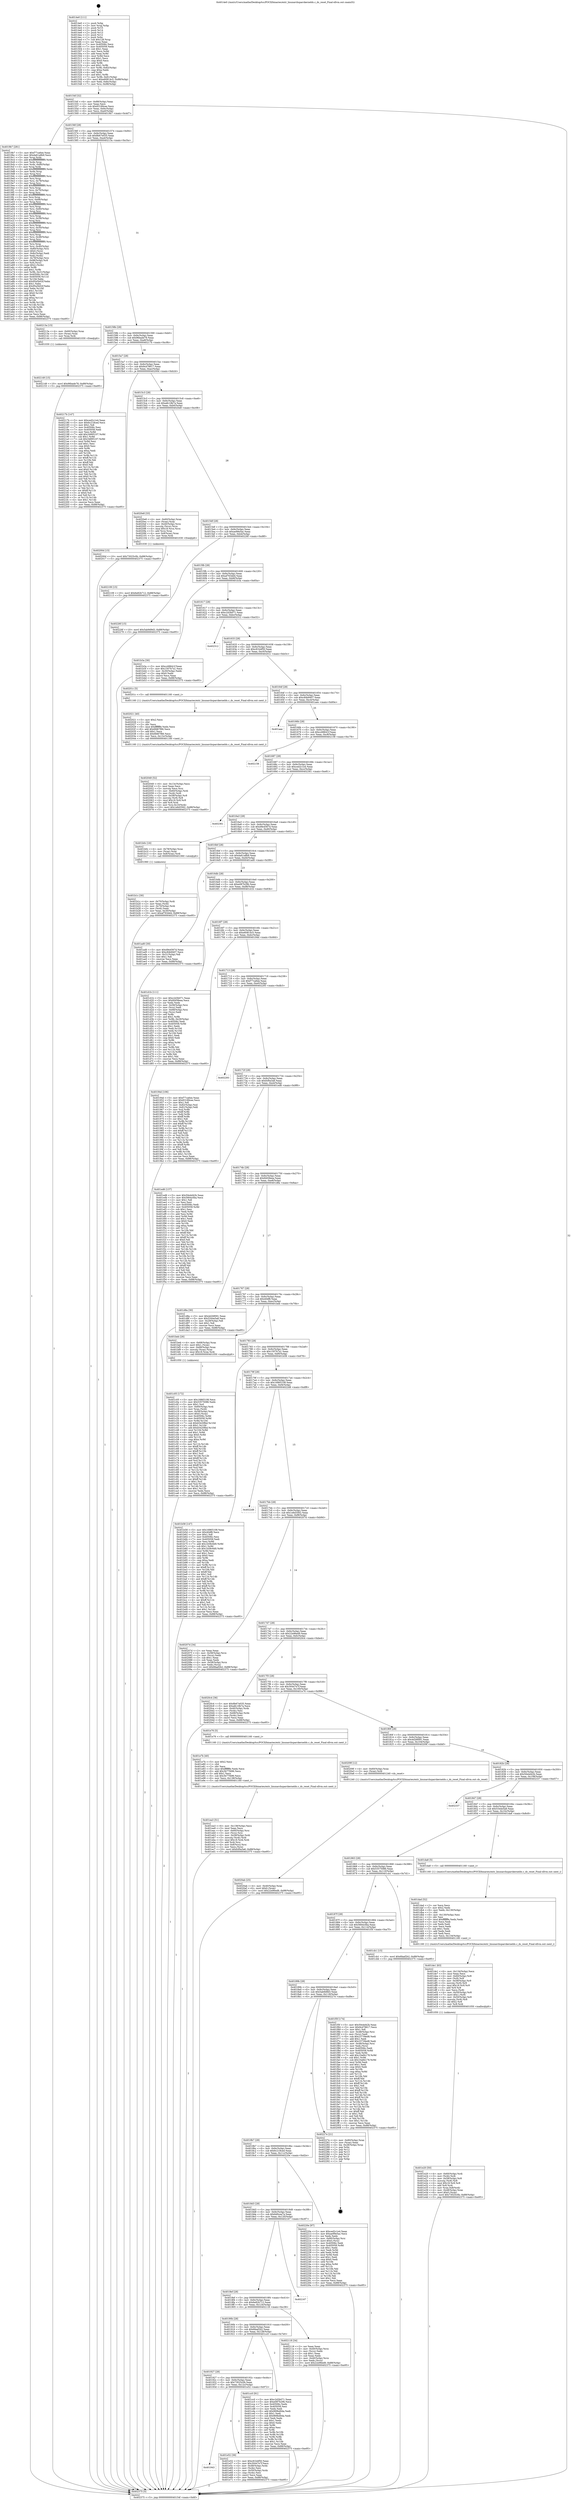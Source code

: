 digraph "0x4014e0" {
  label = "0x4014e0 (/mnt/c/Users/mathe/Desktop/tcc/POCII/binaries/extr_linuxarchsparckernelds.c_ds_reset_Final-ollvm.out::main(0))"
  labelloc = "t"
  node[shape=record]

  Entry [label="",width=0.3,height=0.3,shape=circle,fillcolor=black,style=filled]
  "0x40154f" [label="{
     0x40154f [32]\l
     | [instrs]\l
     &nbsp;&nbsp;0x40154f \<+6\>: mov -0x88(%rbp),%eax\l
     &nbsp;&nbsp;0x401555 \<+2\>: mov %eax,%ecx\l
     &nbsp;&nbsp;0x401557 \<+6\>: sub $0x83189cee,%ecx\l
     &nbsp;&nbsp;0x40155d \<+6\>: mov %eax,-0x9c(%rbp)\l
     &nbsp;&nbsp;0x401563 \<+6\>: mov %ecx,-0xa0(%rbp)\l
     &nbsp;&nbsp;0x401569 \<+6\>: je 00000000004019b7 \<main+0x4d7\>\l
  }"]
  "0x4019b7" [label="{
     0x4019b7 [281]\l
     | [instrs]\l
     &nbsp;&nbsp;0x4019b7 \<+5\>: mov $0xf77ca6ee,%eax\l
     &nbsp;&nbsp;0x4019bc \<+5\>: mov $0xda61a8b9,%ecx\l
     &nbsp;&nbsp;0x4019c1 \<+3\>: mov %rsp,%rdx\l
     &nbsp;&nbsp;0x4019c4 \<+4\>: add $0xfffffffffffffff0,%rdx\l
     &nbsp;&nbsp;0x4019c8 \<+3\>: mov %rdx,%rsp\l
     &nbsp;&nbsp;0x4019cb \<+4\>: mov %rdx,-0x80(%rbp)\l
     &nbsp;&nbsp;0x4019cf \<+3\>: mov %rsp,%rdx\l
     &nbsp;&nbsp;0x4019d2 \<+4\>: add $0xfffffffffffffff0,%rdx\l
     &nbsp;&nbsp;0x4019d6 \<+3\>: mov %rdx,%rsp\l
     &nbsp;&nbsp;0x4019d9 \<+3\>: mov %rsp,%rsi\l
     &nbsp;&nbsp;0x4019dc \<+4\>: add $0xfffffffffffffff0,%rsi\l
     &nbsp;&nbsp;0x4019e0 \<+3\>: mov %rsi,%rsp\l
     &nbsp;&nbsp;0x4019e3 \<+4\>: mov %rsi,-0x78(%rbp)\l
     &nbsp;&nbsp;0x4019e7 \<+3\>: mov %rsp,%rsi\l
     &nbsp;&nbsp;0x4019ea \<+4\>: add $0xfffffffffffffff0,%rsi\l
     &nbsp;&nbsp;0x4019ee \<+3\>: mov %rsi,%rsp\l
     &nbsp;&nbsp;0x4019f1 \<+4\>: mov %rsi,-0x70(%rbp)\l
     &nbsp;&nbsp;0x4019f5 \<+3\>: mov %rsp,%rsi\l
     &nbsp;&nbsp;0x4019f8 \<+4\>: add $0xfffffffffffffff0,%rsi\l
     &nbsp;&nbsp;0x4019fc \<+3\>: mov %rsi,%rsp\l
     &nbsp;&nbsp;0x4019ff \<+4\>: mov %rsi,-0x68(%rbp)\l
     &nbsp;&nbsp;0x401a03 \<+3\>: mov %rsp,%rsi\l
     &nbsp;&nbsp;0x401a06 \<+4\>: add $0xfffffffffffffff0,%rsi\l
     &nbsp;&nbsp;0x401a0a \<+3\>: mov %rsi,%rsp\l
     &nbsp;&nbsp;0x401a0d \<+4\>: mov %rsi,-0x60(%rbp)\l
     &nbsp;&nbsp;0x401a11 \<+3\>: mov %rsp,%rsi\l
     &nbsp;&nbsp;0x401a14 \<+4\>: add $0xfffffffffffffff0,%rsi\l
     &nbsp;&nbsp;0x401a18 \<+3\>: mov %rsi,%rsp\l
     &nbsp;&nbsp;0x401a1b \<+4\>: mov %rsi,-0x58(%rbp)\l
     &nbsp;&nbsp;0x401a1f \<+3\>: mov %rsp,%rsi\l
     &nbsp;&nbsp;0x401a22 \<+4\>: add $0xfffffffffffffff0,%rsi\l
     &nbsp;&nbsp;0x401a26 \<+3\>: mov %rsi,%rsp\l
     &nbsp;&nbsp;0x401a29 \<+4\>: mov %rsi,-0x50(%rbp)\l
     &nbsp;&nbsp;0x401a2d \<+3\>: mov %rsp,%rsi\l
     &nbsp;&nbsp;0x401a30 \<+4\>: add $0xfffffffffffffff0,%rsi\l
     &nbsp;&nbsp;0x401a34 \<+3\>: mov %rsi,%rsp\l
     &nbsp;&nbsp;0x401a37 \<+4\>: mov %rsi,-0x48(%rbp)\l
     &nbsp;&nbsp;0x401a3b \<+3\>: mov %rsp,%rsi\l
     &nbsp;&nbsp;0x401a3e \<+4\>: add $0xfffffffffffffff0,%rsi\l
     &nbsp;&nbsp;0x401a42 \<+3\>: mov %rsi,%rsp\l
     &nbsp;&nbsp;0x401a45 \<+4\>: mov %rsi,-0x40(%rbp)\l
     &nbsp;&nbsp;0x401a49 \<+4\>: mov -0x80(%rbp),%rsi\l
     &nbsp;&nbsp;0x401a4d \<+6\>: movl $0x0,(%rsi)\l
     &nbsp;&nbsp;0x401a53 \<+6\>: mov -0x8c(%rbp),%edi\l
     &nbsp;&nbsp;0x401a59 \<+2\>: mov %edi,(%rdx)\l
     &nbsp;&nbsp;0x401a5b \<+4\>: mov -0x78(%rbp),%rsi\l
     &nbsp;&nbsp;0x401a5f \<+7\>: mov -0x98(%rbp),%r8\l
     &nbsp;&nbsp;0x401a66 \<+3\>: mov %r8,(%rsi)\l
     &nbsp;&nbsp;0x401a69 \<+3\>: cmpl $0x2,(%rdx)\l
     &nbsp;&nbsp;0x401a6c \<+4\>: setne %r9b\l
     &nbsp;&nbsp;0x401a70 \<+4\>: and $0x1,%r9b\l
     &nbsp;&nbsp;0x401a74 \<+4\>: mov %r9b,-0x31(%rbp)\l
     &nbsp;&nbsp;0x401a78 \<+8\>: mov 0x40506c,%r10d\l
     &nbsp;&nbsp;0x401a80 \<+8\>: mov 0x405058,%r11d\l
     &nbsp;&nbsp;0x401a88 \<+3\>: mov %r10d,%ebx\l
     &nbsp;&nbsp;0x401a8b \<+6\>: add $0x95a5b02f,%ebx\l
     &nbsp;&nbsp;0x401a91 \<+3\>: sub $0x1,%ebx\l
     &nbsp;&nbsp;0x401a94 \<+6\>: sub $0x95a5b02f,%ebx\l
     &nbsp;&nbsp;0x401a9a \<+4\>: imul %ebx,%r10d\l
     &nbsp;&nbsp;0x401a9e \<+4\>: and $0x1,%r10d\l
     &nbsp;&nbsp;0x401aa2 \<+4\>: cmp $0x0,%r10d\l
     &nbsp;&nbsp;0x401aa6 \<+4\>: sete %r9b\l
     &nbsp;&nbsp;0x401aaa \<+4\>: cmp $0xa,%r11d\l
     &nbsp;&nbsp;0x401aae \<+4\>: setl %r14b\l
     &nbsp;&nbsp;0x401ab2 \<+3\>: mov %r9b,%r15b\l
     &nbsp;&nbsp;0x401ab5 \<+3\>: and %r14b,%r15b\l
     &nbsp;&nbsp;0x401ab8 \<+3\>: xor %r14b,%r9b\l
     &nbsp;&nbsp;0x401abb \<+3\>: or %r9b,%r15b\l
     &nbsp;&nbsp;0x401abe \<+4\>: test $0x1,%r15b\l
     &nbsp;&nbsp;0x401ac2 \<+3\>: cmovne %ecx,%eax\l
     &nbsp;&nbsp;0x401ac5 \<+6\>: mov %eax,-0x88(%rbp)\l
     &nbsp;&nbsp;0x401acb \<+5\>: jmp 0000000000402375 \<main+0xe95\>\l
  }"]
  "0x40156f" [label="{
     0x40156f [28]\l
     | [instrs]\l
     &nbsp;&nbsp;0x40156f \<+5\>: jmp 0000000000401574 \<main+0x94\>\l
     &nbsp;&nbsp;0x401574 \<+6\>: mov -0x9c(%rbp),%eax\l
     &nbsp;&nbsp;0x40157a \<+5\>: sub $0x8b67e035,%eax\l
     &nbsp;&nbsp;0x40157f \<+6\>: mov %eax,-0xa4(%rbp)\l
     &nbsp;&nbsp;0x401585 \<+6\>: je 000000000040213a \<main+0xc5a\>\l
  }"]
  Exit [label="",width=0.3,height=0.3,shape=circle,fillcolor=black,style=filled,peripheries=2]
  "0x40213a" [label="{
     0x40213a [15]\l
     | [instrs]\l
     &nbsp;&nbsp;0x40213a \<+4\>: mov -0x60(%rbp),%rax\l
     &nbsp;&nbsp;0x40213e \<+3\>: mov (%rax),%rax\l
     &nbsp;&nbsp;0x402141 \<+3\>: mov %rax,%rdi\l
     &nbsp;&nbsp;0x402144 \<+5\>: call 0000000000401030 \<free@plt\>\l
     | [calls]\l
     &nbsp;&nbsp;0x401030 \{1\} (unknown)\l
  }"]
  "0x40158b" [label="{
     0x40158b [28]\l
     | [instrs]\l
     &nbsp;&nbsp;0x40158b \<+5\>: jmp 0000000000401590 \<main+0xb0\>\l
     &nbsp;&nbsp;0x401590 \<+6\>: mov -0x9c(%rbp),%eax\l
     &nbsp;&nbsp;0x401596 \<+5\>: sub $0x96bade78,%eax\l
     &nbsp;&nbsp;0x40159b \<+6\>: mov %eax,-0xa8(%rbp)\l
     &nbsp;&nbsp;0x4015a1 \<+6\>: je 000000000040217b \<main+0xc9b\>\l
  }"]
  "0x402149" [label="{
     0x402149 [15]\l
     | [instrs]\l
     &nbsp;&nbsp;0x402149 \<+10\>: movl $0x96bade78,-0x88(%rbp)\l
     &nbsp;&nbsp;0x402153 \<+5\>: jmp 0000000000402375 \<main+0xe95\>\l
  }"]
  "0x40217b" [label="{
     0x40217b [147]\l
     | [instrs]\l
     &nbsp;&nbsp;0x40217b \<+5\>: mov $0xced2c1e4,%eax\l
     &nbsp;&nbsp;0x402180 \<+5\>: mov $0x6c218ced,%ecx\l
     &nbsp;&nbsp;0x402185 \<+2\>: mov $0x1,%dl\l
     &nbsp;&nbsp;0x402187 \<+7\>: mov 0x40506c,%esi\l
     &nbsp;&nbsp;0x40218e \<+7\>: mov 0x405058,%edi\l
     &nbsp;&nbsp;0x402195 \<+3\>: mov %esi,%r8d\l
     &nbsp;&nbsp;0x402198 \<+7\>: add $0x34895107,%r8d\l
     &nbsp;&nbsp;0x40219f \<+4\>: sub $0x1,%r8d\l
     &nbsp;&nbsp;0x4021a3 \<+7\>: sub $0x34895107,%r8d\l
     &nbsp;&nbsp;0x4021aa \<+4\>: imul %r8d,%esi\l
     &nbsp;&nbsp;0x4021ae \<+3\>: and $0x1,%esi\l
     &nbsp;&nbsp;0x4021b1 \<+3\>: cmp $0x0,%esi\l
     &nbsp;&nbsp;0x4021b4 \<+4\>: sete %r9b\l
     &nbsp;&nbsp;0x4021b8 \<+3\>: cmp $0xa,%edi\l
     &nbsp;&nbsp;0x4021bb \<+4\>: setl %r10b\l
     &nbsp;&nbsp;0x4021bf \<+3\>: mov %r9b,%r11b\l
     &nbsp;&nbsp;0x4021c2 \<+4\>: xor $0xff,%r11b\l
     &nbsp;&nbsp;0x4021c6 \<+3\>: mov %r10b,%bl\l
     &nbsp;&nbsp;0x4021c9 \<+3\>: xor $0xff,%bl\l
     &nbsp;&nbsp;0x4021cc \<+3\>: xor $0x0,%dl\l
     &nbsp;&nbsp;0x4021cf \<+3\>: mov %r11b,%r14b\l
     &nbsp;&nbsp;0x4021d2 \<+4\>: and $0x0,%r14b\l
     &nbsp;&nbsp;0x4021d6 \<+3\>: and %dl,%r9b\l
     &nbsp;&nbsp;0x4021d9 \<+3\>: mov %bl,%r15b\l
     &nbsp;&nbsp;0x4021dc \<+4\>: and $0x0,%r15b\l
     &nbsp;&nbsp;0x4021e0 \<+3\>: and %dl,%r10b\l
     &nbsp;&nbsp;0x4021e3 \<+3\>: or %r9b,%r14b\l
     &nbsp;&nbsp;0x4021e6 \<+3\>: or %r10b,%r15b\l
     &nbsp;&nbsp;0x4021e9 \<+3\>: xor %r15b,%r14b\l
     &nbsp;&nbsp;0x4021ec \<+3\>: or %bl,%r11b\l
     &nbsp;&nbsp;0x4021ef \<+4\>: xor $0xff,%r11b\l
     &nbsp;&nbsp;0x4021f3 \<+3\>: or $0x0,%dl\l
     &nbsp;&nbsp;0x4021f6 \<+3\>: and %dl,%r11b\l
     &nbsp;&nbsp;0x4021f9 \<+3\>: or %r11b,%r14b\l
     &nbsp;&nbsp;0x4021fc \<+4\>: test $0x1,%r14b\l
     &nbsp;&nbsp;0x402200 \<+3\>: cmovne %ecx,%eax\l
     &nbsp;&nbsp;0x402203 \<+6\>: mov %eax,-0x88(%rbp)\l
     &nbsp;&nbsp;0x402209 \<+5\>: jmp 0000000000402375 \<main+0xe95\>\l
  }"]
  "0x4015a7" [label="{
     0x4015a7 [28]\l
     | [instrs]\l
     &nbsp;&nbsp;0x4015a7 \<+5\>: jmp 00000000004015ac \<main+0xcc\>\l
     &nbsp;&nbsp;0x4015ac \<+6\>: mov -0x9c(%rbp),%eax\l
     &nbsp;&nbsp;0x4015b2 \<+5\>: sub $0x9cd78617,%eax\l
     &nbsp;&nbsp;0x4015b7 \<+6\>: mov %eax,-0xac(%rbp)\l
     &nbsp;&nbsp;0x4015bd \<+6\>: je 000000000040200d \<main+0xb2d\>\l
  }"]
  "0x402109" [label="{
     0x402109 [15]\l
     | [instrs]\l
     &nbsp;&nbsp;0x402109 \<+10\>: movl $0x6e82b712,-0x88(%rbp)\l
     &nbsp;&nbsp;0x402113 \<+5\>: jmp 0000000000402375 \<main+0xe95\>\l
  }"]
  "0x40200d" [label="{
     0x40200d [15]\l
     | [instrs]\l
     &nbsp;&nbsp;0x40200d \<+10\>: movl $0x73025c0b,-0x88(%rbp)\l
     &nbsp;&nbsp;0x402017 \<+5\>: jmp 0000000000402375 \<main+0xe95\>\l
  }"]
  "0x4015c3" [label="{
     0x4015c3 [28]\l
     | [instrs]\l
     &nbsp;&nbsp;0x4015c3 \<+5\>: jmp 00000000004015c8 \<main+0xe8\>\l
     &nbsp;&nbsp;0x4015c8 \<+6\>: mov -0x9c(%rbp),%eax\l
     &nbsp;&nbsp;0x4015ce \<+5\>: sub $0xa8c18b7a,%eax\l
     &nbsp;&nbsp;0x4015d3 \<+6\>: mov %eax,-0xb0(%rbp)\l
     &nbsp;&nbsp;0x4015d9 \<+6\>: je 00000000004020e8 \<main+0xc08\>\l
  }"]
  "0x4020ab" [label="{
     0x4020ab [25]\l
     | [instrs]\l
     &nbsp;&nbsp;0x4020ab \<+4\>: mov -0x40(%rbp),%rax\l
     &nbsp;&nbsp;0x4020af \<+6\>: movl $0x0,(%rax)\l
     &nbsp;&nbsp;0x4020b5 \<+10\>: movl $0x22e96ed9,-0x88(%rbp)\l
     &nbsp;&nbsp;0x4020bf \<+5\>: jmp 0000000000402375 \<main+0xe95\>\l
  }"]
  "0x4020e8" [label="{
     0x4020e8 [33]\l
     | [instrs]\l
     &nbsp;&nbsp;0x4020e8 \<+4\>: mov -0x60(%rbp),%rax\l
     &nbsp;&nbsp;0x4020ec \<+3\>: mov (%rax),%rax\l
     &nbsp;&nbsp;0x4020ef \<+4\>: mov -0x40(%rbp),%rcx\l
     &nbsp;&nbsp;0x4020f3 \<+3\>: movslq (%rcx),%rcx\l
     &nbsp;&nbsp;0x4020f6 \<+4\>: imul $0x18,%rcx,%rcx\l
     &nbsp;&nbsp;0x4020fa \<+3\>: add %rcx,%rax\l
     &nbsp;&nbsp;0x4020fd \<+4\>: mov 0x8(%rax),%rax\l
     &nbsp;&nbsp;0x402101 \<+3\>: mov %rax,%rdi\l
     &nbsp;&nbsp;0x402104 \<+5\>: call 0000000000401030 \<free@plt\>\l
     | [calls]\l
     &nbsp;&nbsp;0x401030 \{1\} (unknown)\l
  }"]
  "0x4015df" [label="{
     0x4015df [28]\l
     | [instrs]\l
     &nbsp;&nbsp;0x4015df \<+5\>: jmp 00000000004015e4 \<main+0x104\>\l
     &nbsp;&nbsp;0x4015e4 \<+6\>: mov -0x9c(%rbp),%eax\l
     &nbsp;&nbsp;0x4015ea \<+5\>: sub $0xae99e5ac,%eax\l
     &nbsp;&nbsp;0x4015ef \<+6\>: mov %eax,-0xb4(%rbp)\l
     &nbsp;&nbsp;0x4015f5 \<+6\>: je 000000000040226f \<main+0xd8f\>\l
  }"]
  "0x402049" [label="{
     0x402049 [52]\l
     | [instrs]\l
     &nbsp;&nbsp;0x402049 \<+6\>: mov -0x13c(%rbp),%ecx\l
     &nbsp;&nbsp;0x40204f \<+3\>: imul %eax,%ecx\l
     &nbsp;&nbsp;0x402052 \<+3\>: movslq %ecx,%rsi\l
     &nbsp;&nbsp;0x402055 \<+4\>: mov -0x60(%rbp),%rdi\l
     &nbsp;&nbsp;0x402059 \<+3\>: mov (%rdi),%rdi\l
     &nbsp;&nbsp;0x40205c \<+4\>: mov -0x58(%rbp),%r8\l
     &nbsp;&nbsp;0x402060 \<+3\>: movslq (%r8),%r8\l
     &nbsp;&nbsp;0x402063 \<+4\>: imul $0x18,%r8,%r8\l
     &nbsp;&nbsp;0x402067 \<+3\>: add %r8,%rdi\l
     &nbsp;&nbsp;0x40206a \<+4\>: mov %rsi,0x10(%rdi)\l
     &nbsp;&nbsp;0x40206e \<+10\>: movl $0x1e6d3562,-0x88(%rbp)\l
     &nbsp;&nbsp;0x402078 \<+5\>: jmp 0000000000402375 \<main+0xe95\>\l
  }"]
  "0x40226f" [label="{
     0x40226f [15]\l
     | [instrs]\l
     &nbsp;&nbsp;0x40226f \<+10\>: movl $0x5ab9d9d3,-0x88(%rbp)\l
     &nbsp;&nbsp;0x402279 \<+5\>: jmp 0000000000402375 \<main+0xe95\>\l
  }"]
  "0x4015fb" [label="{
     0x4015fb [28]\l
     | [instrs]\l
     &nbsp;&nbsp;0x4015fb \<+5\>: jmp 0000000000401600 \<main+0x120\>\l
     &nbsp;&nbsp;0x401600 \<+6\>: mov -0x9c(%rbp),%eax\l
     &nbsp;&nbsp;0x401606 \<+5\>: sub $0xaf763dd4,%eax\l
     &nbsp;&nbsp;0x40160b \<+6\>: mov %eax,-0xb8(%rbp)\l
     &nbsp;&nbsp;0x401611 \<+6\>: je 0000000000401b3a \<main+0x65a\>\l
  }"]
  "0x402021" [label="{
     0x402021 [40]\l
     | [instrs]\l
     &nbsp;&nbsp;0x402021 \<+5\>: mov $0x2,%ecx\l
     &nbsp;&nbsp;0x402026 \<+1\>: cltd\l
     &nbsp;&nbsp;0x402027 \<+2\>: idiv %ecx\l
     &nbsp;&nbsp;0x402029 \<+6\>: imul $0xfffffffe,%edx,%ecx\l
     &nbsp;&nbsp;0x40202f \<+6\>: add $0x6fd67f66,%ecx\l
     &nbsp;&nbsp;0x402035 \<+3\>: add $0x1,%ecx\l
     &nbsp;&nbsp;0x402038 \<+6\>: sub $0x6fd67f66,%ecx\l
     &nbsp;&nbsp;0x40203e \<+6\>: mov %ecx,-0x13c(%rbp)\l
     &nbsp;&nbsp;0x402044 \<+5\>: call 0000000000401160 \<next_i\>\l
     | [calls]\l
     &nbsp;&nbsp;0x401160 \{1\} (/mnt/c/Users/mathe/Desktop/tcc/POCII/binaries/extr_linuxarchsparckernelds.c_ds_reset_Final-ollvm.out::next_i)\l
  }"]
  "0x401b3a" [label="{
     0x401b3a [30]\l
     | [instrs]\l
     &nbsp;&nbsp;0x401b3a \<+5\>: mov $0xcc68641f,%eax\l
     &nbsp;&nbsp;0x401b3f \<+5\>: mov $0x1507b7a1,%ecx\l
     &nbsp;&nbsp;0x401b44 \<+3\>: mov -0x30(%rbp),%edx\l
     &nbsp;&nbsp;0x401b47 \<+3\>: cmp $0x0,%edx\l
     &nbsp;&nbsp;0x401b4a \<+3\>: cmove %ecx,%eax\l
     &nbsp;&nbsp;0x401b4d \<+6\>: mov %eax,-0x88(%rbp)\l
     &nbsp;&nbsp;0x401b53 \<+5\>: jmp 0000000000402375 \<main+0xe95\>\l
  }"]
  "0x401617" [label="{
     0x401617 [28]\l
     | [instrs]\l
     &nbsp;&nbsp;0x401617 \<+5\>: jmp 000000000040161c \<main+0x13c\>\l
     &nbsp;&nbsp;0x40161c \<+6\>: mov -0x9c(%rbp),%eax\l
     &nbsp;&nbsp;0x401622 \<+5\>: sub $0xc2d3b071,%eax\l
     &nbsp;&nbsp;0x401627 \<+6\>: mov %eax,-0xbc(%rbp)\l
     &nbsp;&nbsp;0x40162d \<+6\>: je 0000000000402312 \<main+0xe32\>\l
  }"]
  "0x401ea3" [label="{
     0x401ea3 [51]\l
     | [instrs]\l
     &nbsp;&nbsp;0x401ea3 \<+6\>: mov -0x138(%rbp),%ecx\l
     &nbsp;&nbsp;0x401ea9 \<+3\>: imul %eax,%ecx\l
     &nbsp;&nbsp;0x401eac \<+4\>: mov -0x60(%rbp),%rsi\l
     &nbsp;&nbsp;0x401eb0 \<+3\>: mov (%rsi),%rsi\l
     &nbsp;&nbsp;0x401eb3 \<+4\>: mov -0x58(%rbp),%rdi\l
     &nbsp;&nbsp;0x401eb7 \<+3\>: movslq (%rdi),%rdi\l
     &nbsp;&nbsp;0x401eba \<+4\>: imul $0x18,%rdi,%rdi\l
     &nbsp;&nbsp;0x401ebe \<+3\>: add %rdi,%rsi\l
     &nbsp;&nbsp;0x401ec1 \<+4\>: mov 0x8(%rsi),%rsi\l
     &nbsp;&nbsp;0x401ec5 \<+2\>: mov %ecx,(%rsi)\l
     &nbsp;&nbsp;0x401ec7 \<+10\>: movl $0xfcf0a3a6,-0x88(%rbp)\l
     &nbsp;&nbsp;0x401ed1 \<+5\>: jmp 0000000000402375 \<main+0xe95\>\l
  }"]
  "0x402312" [label="{
     0x402312\l
  }", style=dashed]
  "0x401633" [label="{
     0x401633 [28]\l
     | [instrs]\l
     &nbsp;&nbsp;0x401633 \<+5\>: jmp 0000000000401638 \<main+0x158\>\l
     &nbsp;&nbsp;0x401638 \<+6\>: mov -0x9c(%rbp),%eax\l
     &nbsp;&nbsp;0x40163e \<+5\>: sub $0xc81b4f50,%eax\l
     &nbsp;&nbsp;0x401643 \<+6\>: mov %eax,-0xc0(%rbp)\l
     &nbsp;&nbsp;0x401649 \<+6\>: je 000000000040201c \<main+0xb3c\>\l
  }"]
  "0x401e7b" [label="{
     0x401e7b [40]\l
     | [instrs]\l
     &nbsp;&nbsp;0x401e7b \<+5\>: mov $0x2,%ecx\l
     &nbsp;&nbsp;0x401e80 \<+1\>: cltd\l
     &nbsp;&nbsp;0x401e81 \<+2\>: idiv %ecx\l
     &nbsp;&nbsp;0x401e83 \<+6\>: imul $0xfffffffe,%edx,%ecx\l
     &nbsp;&nbsp;0x401e89 \<+6\>: add $0x3b77f496,%ecx\l
     &nbsp;&nbsp;0x401e8f \<+3\>: add $0x1,%ecx\l
     &nbsp;&nbsp;0x401e92 \<+6\>: sub $0x3b77f496,%ecx\l
     &nbsp;&nbsp;0x401e98 \<+6\>: mov %ecx,-0x138(%rbp)\l
     &nbsp;&nbsp;0x401e9e \<+5\>: call 0000000000401160 \<next_i\>\l
     | [calls]\l
     &nbsp;&nbsp;0x401160 \{1\} (/mnt/c/Users/mathe/Desktop/tcc/POCII/binaries/extr_linuxarchsparckernelds.c_ds_reset_Final-ollvm.out::next_i)\l
  }"]
  "0x40201c" [label="{
     0x40201c [5]\l
     | [instrs]\l
     &nbsp;&nbsp;0x40201c \<+5\>: call 0000000000401160 \<next_i\>\l
     | [calls]\l
     &nbsp;&nbsp;0x401160 \{1\} (/mnt/c/Users/mathe/Desktop/tcc/POCII/binaries/extr_linuxarchsparckernelds.c_ds_reset_Final-ollvm.out::next_i)\l
  }"]
  "0x40164f" [label="{
     0x40164f [28]\l
     | [instrs]\l
     &nbsp;&nbsp;0x40164f \<+5\>: jmp 0000000000401654 \<main+0x174\>\l
     &nbsp;&nbsp;0x401654 \<+6\>: mov -0x9c(%rbp),%eax\l
     &nbsp;&nbsp;0x40165a \<+5\>: sub $0xc84b9407,%eax\l
     &nbsp;&nbsp;0x40165f \<+6\>: mov %eax,-0xc4(%rbp)\l
     &nbsp;&nbsp;0x401665 \<+6\>: je 0000000000401aee \<main+0x60e\>\l
  }"]
  "0x401943" [label="{
     0x401943\l
  }", style=dashed]
  "0x401aee" [label="{
     0x401aee\l
  }", style=dashed]
  "0x40166b" [label="{
     0x40166b [28]\l
     | [instrs]\l
     &nbsp;&nbsp;0x40166b \<+5\>: jmp 0000000000401670 \<main+0x190\>\l
     &nbsp;&nbsp;0x401670 \<+6\>: mov -0x9c(%rbp),%eax\l
     &nbsp;&nbsp;0x401676 \<+5\>: sub $0xcc68641f,%eax\l
     &nbsp;&nbsp;0x40167b \<+6\>: mov %eax,-0xc8(%rbp)\l
     &nbsp;&nbsp;0x401681 \<+6\>: je 0000000000402158 \<main+0xc78\>\l
  }"]
  "0x401e52" [label="{
     0x401e52 [36]\l
     | [instrs]\l
     &nbsp;&nbsp;0x401e52 \<+5\>: mov $0xc81b4f50,%eax\l
     &nbsp;&nbsp;0x401e57 \<+5\>: mov $0x30447e7f,%ecx\l
     &nbsp;&nbsp;0x401e5c \<+4\>: mov -0x48(%rbp),%rdx\l
     &nbsp;&nbsp;0x401e60 \<+2\>: mov (%rdx),%esi\l
     &nbsp;&nbsp;0x401e62 \<+4\>: mov -0x50(%rbp),%rdx\l
     &nbsp;&nbsp;0x401e66 \<+2\>: cmp (%rdx),%esi\l
     &nbsp;&nbsp;0x401e68 \<+3\>: cmovl %ecx,%eax\l
     &nbsp;&nbsp;0x401e6b \<+6\>: mov %eax,-0x88(%rbp)\l
     &nbsp;&nbsp;0x401e71 \<+5\>: jmp 0000000000402375 \<main+0xe95\>\l
  }"]
  "0x402158" [label="{
     0x402158\l
  }", style=dashed]
  "0x401687" [label="{
     0x401687 [28]\l
     | [instrs]\l
     &nbsp;&nbsp;0x401687 \<+5\>: jmp 000000000040168c \<main+0x1ac\>\l
     &nbsp;&nbsp;0x40168c \<+6\>: mov -0x9c(%rbp),%eax\l
     &nbsp;&nbsp;0x401692 \<+5\>: sub $0xced2c1e4,%eax\l
     &nbsp;&nbsp;0x401697 \<+6\>: mov %eax,-0xcc(%rbp)\l
     &nbsp;&nbsp;0x40169d \<+6\>: je 0000000000402361 \<main+0xe81\>\l
  }"]
  "0x401e20" [label="{
     0x401e20 [50]\l
     | [instrs]\l
     &nbsp;&nbsp;0x401e20 \<+4\>: mov -0x60(%rbp),%rdi\l
     &nbsp;&nbsp;0x401e24 \<+3\>: mov (%rdi),%rdi\l
     &nbsp;&nbsp;0x401e27 \<+4\>: mov -0x58(%rbp),%r8\l
     &nbsp;&nbsp;0x401e2b \<+3\>: movslq (%r8),%r8\l
     &nbsp;&nbsp;0x401e2e \<+4\>: imul $0x18,%r8,%r8\l
     &nbsp;&nbsp;0x401e32 \<+3\>: add %r8,%rdi\l
     &nbsp;&nbsp;0x401e35 \<+4\>: mov %rax,0x8(%rdi)\l
     &nbsp;&nbsp;0x401e39 \<+4\>: mov -0x48(%rbp),%rax\l
     &nbsp;&nbsp;0x401e3d \<+6\>: movl $0x0,(%rax)\l
     &nbsp;&nbsp;0x401e43 \<+10\>: movl $0x73025c0b,-0x88(%rbp)\l
     &nbsp;&nbsp;0x401e4d \<+5\>: jmp 0000000000402375 \<main+0xe95\>\l
  }"]
  "0x402361" [label="{
     0x402361\l
  }", style=dashed]
  "0x4016a3" [label="{
     0x4016a3 [28]\l
     | [instrs]\l
     &nbsp;&nbsp;0x4016a3 \<+5\>: jmp 00000000004016a8 \<main+0x1c8\>\l
     &nbsp;&nbsp;0x4016a8 \<+6\>: mov -0x9c(%rbp),%eax\l
     &nbsp;&nbsp;0x4016ae \<+5\>: sub $0xd9e4567d,%eax\l
     &nbsp;&nbsp;0x4016b3 \<+6\>: mov %eax,-0xd0(%rbp)\l
     &nbsp;&nbsp;0x4016b9 \<+6\>: je 0000000000401b0c \<main+0x62c\>\l
  }"]
  "0x401de1" [label="{
     0x401de1 [63]\l
     | [instrs]\l
     &nbsp;&nbsp;0x401de1 \<+6\>: mov -0x134(%rbp),%ecx\l
     &nbsp;&nbsp;0x401de7 \<+3\>: imul %eax,%ecx\l
     &nbsp;&nbsp;0x401dea \<+4\>: mov -0x60(%rbp),%r8\l
     &nbsp;&nbsp;0x401dee \<+3\>: mov (%r8),%r8\l
     &nbsp;&nbsp;0x401df1 \<+4\>: mov -0x58(%rbp),%r9\l
     &nbsp;&nbsp;0x401df5 \<+3\>: movslq (%r9),%r9\l
     &nbsp;&nbsp;0x401df8 \<+4\>: imul $0x18,%r9,%r9\l
     &nbsp;&nbsp;0x401dfc \<+3\>: add %r9,%r8\l
     &nbsp;&nbsp;0x401dff \<+3\>: mov %ecx,(%r8)\l
     &nbsp;&nbsp;0x401e02 \<+4\>: mov -0x50(%rbp),%r8\l
     &nbsp;&nbsp;0x401e06 \<+7\>: movl $0x1,(%r8)\l
     &nbsp;&nbsp;0x401e0d \<+4\>: mov -0x50(%rbp),%r8\l
     &nbsp;&nbsp;0x401e11 \<+3\>: movslq (%r8),%r8\l
     &nbsp;&nbsp;0x401e14 \<+4\>: shl $0x2,%r8\l
     &nbsp;&nbsp;0x401e18 \<+3\>: mov %r8,%rdi\l
     &nbsp;&nbsp;0x401e1b \<+5\>: call 0000000000401050 \<malloc@plt\>\l
     | [calls]\l
     &nbsp;&nbsp;0x401050 \{1\} (unknown)\l
  }"]
  "0x401b0c" [label="{
     0x401b0c [16]\l
     | [instrs]\l
     &nbsp;&nbsp;0x401b0c \<+4\>: mov -0x78(%rbp),%rax\l
     &nbsp;&nbsp;0x401b10 \<+3\>: mov (%rax),%rax\l
     &nbsp;&nbsp;0x401b13 \<+4\>: mov 0x8(%rax),%rdi\l
     &nbsp;&nbsp;0x401b17 \<+5\>: call 0000000000401060 \<atoi@plt\>\l
     | [calls]\l
     &nbsp;&nbsp;0x401060 \{1\} (unknown)\l
  }"]
  "0x4016bf" [label="{
     0x4016bf [28]\l
     | [instrs]\l
     &nbsp;&nbsp;0x4016bf \<+5\>: jmp 00000000004016c4 \<main+0x1e4\>\l
     &nbsp;&nbsp;0x4016c4 \<+6\>: mov -0x9c(%rbp),%eax\l
     &nbsp;&nbsp;0x4016ca \<+5\>: sub $0xda61a8b9,%eax\l
     &nbsp;&nbsp;0x4016cf \<+6\>: mov %eax,-0xd4(%rbp)\l
     &nbsp;&nbsp;0x4016d5 \<+6\>: je 0000000000401ad0 \<main+0x5f0\>\l
  }"]
  "0x401dad" [label="{
     0x401dad [52]\l
     | [instrs]\l
     &nbsp;&nbsp;0x401dad \<+2\>: xor %ecx,%ecx\l
     &nbsp;&nbsp;0x401daf \<+5\>: mov $0x2,%edx\l
     &nbsp;&nbsp;0x401db4 \<+6\>: mov %edx,-0x130(%rbp)\l
     &nbsp;&nbsp;0x401dba \<+1\>: cltd\l
     &nbsp;&nbsp;0x401dbb \<+6\>: mov -0x130(%rbp),%esi\l
     &nbsp;&nbsp;0x401dc1 \<+2\>: idiv %esi\l
     &nbsp;&nbsp;0x401dc3 \<+6\>: imul $0xfffffffe,%edx,%edx\l
     &nbsp;&nbsp;0x401dc9 \<+2\>: mov %ecx,%edi\l
     &nbsp;&nbsp;0x401dcb \<+2\>: sub %edx,%edi\l
     &nbsp;&nbsp;0x401dcd \<+2\>: mov %ecx,%edx\l
     &nbsp;&nbsp;0x401dcf \<+3\>: sub $0x1,%edx\l
     &nbsp;&nbsp;0x401dd2 \<+2\>: add %edx,%edi\l
     &nbsp;&nbsp;0x401dd4 \<+2\>: sub %edi,%ecx\l
     &nbsp;&nbsp;0x401dd6 \<+6\>: mov %ecx,-0x134(%rbp)\l
     &nbsp;&nbsp;0x401ddc \<+5\>: call 0000000000401160 \<next_i\>\l
     | [calls]\l
     &nbsp;&nbsp;0x401160 \{1\} (/mnt/c/Users/mathe/Desktop/tcc/POCII/binaries/extr_linuxarchsparckernelds.c_ds_reset_Final-ollvm.out::next_i)\l
  }"]
  "0x401ad0" [label="{
     0x401ad0 [30]\l
     | [instrs]\l
     &nbsp;&nbsp;0x401ad0 \<+5\>: mov $0xd9e4567d,%eax\l
     &nbsp;&nbsp;0x401ad5 \<+5\>: mov $0xc84b9407,%ecx\l
     &nbsp;&nbsp;0x401ada \<+3\>: mov -0x31(%rbp),%dl\l
     &nbsp;&nbsp;0x401add \<+3\>: test $0x1,%dl\l
     &nbsp;&nbsp;0x401ae0 \<+3\>: cmovne %ecx,%eax\l
     &nbsp;&nbsp;0x401ae3 \<+6\>: mov %eax,-0x88(%rbp)\l
     &nbsp;&nbsp;0x401ae9 \<+5\>: jmp 0000000000402375 \<main+0xe95\>\l
  }"]
  "0x4016db" [label="{
     0x4016db [28]\l
     | [instrs]\l
     &nbsp;&nbsp;0x4016db \<+5\>: jmp 00000000004016e0 \<main+0x200\>\l
     &nbsp;&nbsp;0x4016e0 \<+6\>: mov -0x9c(%rbp),%eax\l
     &nbsp;&nbsp;0x4016e6 \<+5\>: sub $0xe087b29b,%eax\l
     &nbsp;&nbsp;0x4016eb \<+6\>: mov %eax,-0xd8(%rbp)\l
     &nbsp;&nbsp;0x4016f1 \<+6\>: je 0000000000401d1b \<main+0x83b\>\l
  }"]
  "0x401927" [label="{
     0x401927 [28]\l
     | [instrs]\l
     &nbsp;&nbsp;0x401927 \<+5\>: jmp 000000000040192c \<main+0x44c\>\l
     &nbsp;&nbsp;0x40192c \<+6\>: mov -0x9c(%rbp),%eax\l
     &nbsp;&nbsp;0x401932 \<+5\>: sub $0x73025c0b,%eax\l
     &nbsp;&nbsp;0x401937 \<+6\>: mov %eax,-0x12c(%rbp)\l
     &nbsp;&nbsp;0x40193d \<+6\>: je 0000000000401e52 \<main+0x972\>\l
  }"]
  "0x401d1b" [label="{
     0x401d1b [111]\l
     | [instrs]\l
     &nbsp;&nbsp;0x401d1b \<+5\>: mov $0xc2d3b071,%eax\l
     &nbsp;&nbsp;0x401d20 \<+5\>: mov $0xfd458eea,%ecx\l
     &nbsp;&nbsp;0x401d25 \<+2\>: xor %edx,%edx\l
     &nbsp;&nbsp;0x401d27 \<+4\>: mov -0x58(%rbp),%rsi\l
     &nbsp;&nbsp;0x401d2b \<+2\>: mov (%rsi),%edi\l
     &nbsp;&nbsp;0x401d2d \<+4\>: mov -0x68(%rbp),%rsi\l
     &nbsp;&nbsp;0x401d31 \<+2\>: cmp (%rsi),%edi\l
     &nbsp;&nbsp;0x401d33 \<+4\>: setl %r8b\l
     &nbsp;&nbsp;0x401d37 \<+4\>: and $0x1,%r8b\l
     &nbsp;&nbsp;0x401d3b \<+4\>: mov %r8b,-0x29(%rbp)\l
     &nbsp;&nbsp;0x401d3f \<+7\>: mov 0x40506c,%edi\l
     &nbsp;&nbsp;0x401d46 \<+8\>: mov 0x405058,%r9d\l
     &nbsp;&nbsp;0x401d4e \<+3\>: sub $0x1,%edx\l
     &nbsp;&nbsp;0x401d51 \<+3\>: mov %edi,%r10d\l
     &nbsp;&nbsp;0x401d54 \<+3\>: add %edx,%r10d\l
     &nbsp;&nbsp;0x401d57 \<+4\>: imul %r10d,%edi\l
     &nbsp;&nbsp;0x401d5b \<+3\>: and $0x1,%edi\l
     &nbsp;&nbsp;0x401d5e \<+3\>: cmp $0x0,%edi\l
     &nbsp;&nbsp;0x401d61 \<+4\>: sete %r8b\l
     &nbsp;&nbsp;0x401d65 \<+4\>: cmp $0xa,%r9d\l
     &nbsp;&nbsp;0x401d69 \<+4\>: setl %r11b\l
     &nbsp;&nbsp;0x401d6d \<+3\>: mov %r8b,%bl\l
     &nbsp;&nbsp;0x401d70 \<+3\>: and %r11b,%bl\l
     &nbsp;&nbsp;0x401d73 \<+3\>: xor %r11b,%r8b\l
     &nbsp;&nbsp;0x401d76 \<+3\>: or %r8b,%bl\l
     &nbsp;&nbsp;0x401d79 \<+3\>: test $0x1,%bl\l
     &nbsp;&nbsp;0x401d7c \<+3\>: cmovne %ecx,%eax\l
     &nbsp;&nbsp;0x401d7f \<+6\>: mov %eax,-0x88(%rbp)\l
     &nbsp;&nbsp;0x401d85 \<+5\>: jmp 0000000000402375 \<main+0xe95\>\l
  }"]
  "0x4016f7" [label="{
     0x4016f7 [28]\l
     | [instrs]\l
     &nbsp;&nbsp;0x4016f7 \<+5\>: jmp 00000000004016fc \<main+0x21c\>\l
     &nbsp;&nbsp;0x4016fc \<+6\>: mov -0x9c(%rbp),%eax\l
     &nbsp;&nbsp;0x401702 \<+5\>: sub $0xe60814c5,%eax\l
     &nbsp;&nbsp;0x401707 \<+6\>: mov %eax,-0xdc(%rbp)\l
     &nbsp;&nbsp;0x40170d \<+6\>: je 000000000040194d \<main+0x46d\>\l
  }"]
  "0x401cc0" [label="{
     0x401cc0 [91]\l
     | [instrs]\l
     &nbsp;&nbsp;0x401cc0 \<+5\>: mov $0xc2d3b071,%eax\l
     &nbsp;&nbsp;0x401cc5 \<+5\>: mov $0xe087b29b,%ecx\l
     &nbsp;&nbsp;0x401cca \<+7\>: mov 0x40506c,%edx\l
     &nbsp;&nbsp;0x401cd1 \<+7\>: mov 0x405058,%esi\l
     &nbsp;&nbsp;0x401cd8 \<+2\>: mov %edx,%edi\l
     &nbsp;&nbsp;0x401cda \<+6\>: add $0x969bd0da,%edi\l
     &nbsp;&nbsp;0x401ce0 \<+3\>: sub $0x1,%edi\l
     &nbsp;&nbsp;0x401ce3 \<+6\>: sub $0x969bd0da,%edi\l
     &nbsp;&nbsp;0x401ce9 \<+3\>: imul %edi,%edx\l
     &nbsp;&nbsp;0x401cec \<+3\>: and $0x1,%edx\l
     &nbsp;&nbsp;0x401cef \<+3\>: cmp $0x0,%edx\l
     &nbsp;&nbsp;0x401cf2 \<+4\>: sete %r8b\l
     &nbsp;&nbsp;0x401cf6 \<+3\>: cmp $0xa,%esi\l
     &nbsp;&nbsp;0x401cf9 \<+4\>: setl %r9b\l
     &nbsp;&nbsp;0x401cfd \<+3\>: mov %r8b,%r10b\l
     &nbsp;&nbsp;0x401d00 \<+3\>: and %r9b,%r10b\l
     &nbsp;&nbsp;0x401d03 \<+3\>: xor %r9b,%r8b\l
     &nbsp;&nbsp;0x401d06 \<+3\>: or %r8b,%r10b\l
     &nbsp;&nbsp;0x401d09 \<+4\>: test $0x1,%r10b\l
     &nbsp;&nbsp;0x401d0d \<+3\>: cmovne %ecx,%eax\l
     &nbsp;&nbsp;0x401d10 \<+6\>: mov %eax,-0x88(%rbp)\l
     &nbsp;&nbsp;0x401d16 \<+5\>: jmp 0000000000402375 \<main+0xe95\>\l
  }"]
  "0x40194d" [label="{
     0x40194d [106]\l
     | [instrs]\l
     &nbsp;&nbsp;0x40194d \<+5\>: mov $0xf77ca6ee,%eax\l
     &nbsp;&nbsp;0x401952 \<+5\>: mov $0x83189cee,%ecx\l
     &nbsp;&nbsp;0x401957 \<+2\>: mov $0x1,%dl\l
     &nbsp;&nbsp;0x401959 \<+7\>: mov -0x82(%rbp),%sil\l
     &nbsp;&nbsp;0x401960 \<+7\>: mov -0x81(%rbp),%dil\l
     &nbsp;&nbsp;0x401967 \<+3\>: mov %sil,%r8b\l
     &nbsp;&nbsp;0x40196a \<+4\>: xor $0xff,%r8b\l
     &nbsp;&nbsp;0x40196e \<+3\>: mov %dil,%r9b\l
     &nbsp;&nbsp;0x401971 \<+4\>: xor $0xff,%r9b\l
     &nbsp;&nbsp;0x401975 \<+3\>: xor $0x1,%dl\l
     &nbsp;&nbsp;0x401978 \<+3\>: mov %r8b,%r10b\l
     &nbsp;&nbsp;0x40197b \<+4\>: and $0xff,%r10b\l
     &nbsp;&nbsp;0x40197f \<+3\>: and %dl,%sil\l
     &nbsp;&nbsp;0x401982 \<+3\>: mov %r9b,%r11b\l
     &nbsp;&nbsp;0x401985 \<+4\>: and $0xff,%r11b\l
     &nbsp;&nbsp;0x401989 \<+3\>: and %dl,%dil\l
     &nbsp;&nbsp;0x40198c \<+3\>: or %sil,%r10b\l
     &nbsp;&nbsp;0x40198f \<+3\>: or %dil,%r11b\l
     &nbsp;&nbsp;0x401992 \<+3\>: xor %r11b,%r10b\l
     &nbsp;&nbsp;0x401995 \<+3\>: or %r9b,%r8b\l
     &nbsp;&nbsp;0x401998 \<+4\>: xor $0xff,%r8b\l
     &nbsp;&nbsp;0x40199c \<+3\>: or $0x1,%dl\l
     &nbsp;&nbsp;0x40199f \<+3\>: and %dl,%r8b\l
     &nbsp;&nbsp;0x4019a2 \<+3\>: or %r8b,%r10b\l
     &nbsp;&nbsp;0x4019a5 \<+4\>: test $0x1,%r10b\l
     &nbsp;&nbsp;0x4019a9 \<+3\>: cmovne %ecx,%eax\l
     &nbsp;&nbsp;0x4019ac \<+6\>: mov %eax,-0x88(%rbp)\l
     &nbsp;&nbsp;0x4019b2 \<+5\>: jmp 0000000000402375 \<main+0xe95\>\l
  }"]
  "0x401713" [label="{
     0x401713 [28]\l
     | [instrs]\l
     &nbsp;&nbsp;0x401713 \<+5\>: jmp 0000000000401718 \<main+0x238\>\l
     &nbsp;&nbsp;0x401718 \<+6\>: mov -0x9c(%rbp),%eax\l
     &nbsp;&nbsp;0x40171e \<+5\>: sub $0xf77ca6ee,%eax\l
     &nbsp;&nbsp;0x401723 \<+6\>: mov %eax,-0xe0(%rbp)\l
     &nbsp;&nbsp;0x401729 \<+6\>: je 0000000000402293 \<main+0xdb3\>\l
  }"]
  "0x402375" [label="{
     0x402375 [5]\l
     | [instrs]\l
     &nbsp;&nbsp;0x402375 \<+5\>: jmp 000000000040154f \<main+0x6f\>\l
  }"]
  "0x4014e0" [label="{
     0x4014e0 [111]\l
     | [instrs]\l
     &nbsp;&nbsp;0x4014e0 \<+1\>: push %rbp\l
     &nbsp;&nbsp;0x4014e1 \<+3\>: mov %rsp,%rbp\l
     &nbsp;&nbsp;0x4014e4 \<+2\>: push %r15\l
     &nbsp;&nbsp;0x4014e6 \<+2\>: push %r14\l
     &nbsp;&nbsp;0x4014e8 \<+2\>: push %r13\l
     &nbsp;&nbsp;0x4014ea \<+2\>: push %r12\l
     &nbsp;&nbsp;0x4014ec \<+1\>: push %rbx\l
     &nbsp;&nbsp;0x4014ed \<+7\>: sub $0x128,%rsp\l
     &nbsp;&nbsp;0x4014f4 \<+2\>: xor %eax,%eax\l
     &nbsp;&nbsp;0x4014f6 \<+7\>: mov 0x40506c,%ecx\l
     &nbsp;&nbsp;0x4014fd \<+7\>: mov 0x405058,%edx\l
     &nbsp;&nbsp;0x401504 \<+3\>: sub $0x1,%eax\l
     &nbsp;&nbsp;0x401507 \<+3\>: mov %ecx,%r8d\l
     &nbsp;&nbsp;0x40150a \<+3\>: add %eax,%r8d\l
     &nbsp;&nbsp;0x40150d \<+4\>: imul %r8d,%ecx\l
     &nbsp;&nbsp;0x401511 \<+3\>: and $0x1,%ecx\l
     &nbsp;&nbsp;0x401514 \<+3\>: cmp $0x0,%ecx\l
     &nbsp;&nbsp;0x401517 \<+4\>: sete %r9b\l
     &nbsp;&nbsp;0x40151b \<+4\>: and $0x1,%r9b\l
     &nbsp;&nbsp;0x40151f \<+7\>: mov %r9b,-0x82(%rbp)\l
     &nbsp;&nbsp;0x401526 \<+3\>: cmp $0xa,%edx\l
     &nbsp;&nbsp;0x401529 \<+4\>: setl %r9b\l
     &nbsp;&nbsp;0x40152d \<+4\>: and $0x1,%r9b\l
     &nbsp;&nbsp;0x401531 \<+7\>: mov %r9b,-0x81(%rbp)\l
     &nbsp;&nbsp;0x401538 \<+10\>: movl $0xe60814c5,-0x88(%rbp)\l
     &nbsp;&nbsp;0x401542 \<+6\>: mov %edi,-0x8c(%rbp)\l
     &nbsp;&nbsp;0x401548 \<+7\>: mov %rsi,-0x98(%rbp)\l
  }"]
  "0x40190b" [label="{
     0x40190b [28]\l
     | [instrs]\l
     &nbsp;&nbsp;0x40190b \<+5\>: jmp 0000000000401910 \<main+0x430\>\l
     &nbsp;&nbsp;0x401910 \<+6\>: mov -0x9c(%rbp),%eax\l
     &nbsp;&nbsp;0x401916 \<+5\>: sub $0x6faaf2b2,%eax\l
     &nbsp;&nbsp;0x40191b \<+6\>: mov %eax,-0x128(%rbp)\l
     &nbsp;&nbsp;0x401921 \<+6\>: je 0000000000401cc0 \<main+0x7e0\>\l
  }"]
  "0x401b1c" [label="{
     0x401b1c [30]\l
     | [instrs]\l
     &nbsp;&nbsp;0x401b1c \<+4\>: mov -0x70(%rbp),%rdi\l
     &nbsp;&nbsp;0x401b20 \<+2\>: mov %eax,(%rdi)\l
     &nbsp;&nbsp;0x401b22 \<+4\>: mov -0x70(%rbp),%rdi\l
     &nbsp;&nbsp;0x401b26 \<+2\>: mov (%rdi),%eax\l
     &nbsp;&nbsp;0x401b28 \<+3\>: mov %eax,-0x30(%rbp)\l
     &nbsp;&nbsp;0x401b2b \<+10\>: movl $0xaf763dd4,-0x88(%rbp)\l
     &nbsp;&nbsp;0x401b35 \<+5\>: jmp 0000000000402375 \<main+0xe95\>\l
  }"]
  "0x402118" [label="{
     0x402118 [34]\l
     | [instrs]\l
     &nbsp;&nbsp;0x402118 \<+2\>: xor %eax,%eax\l
     &nbsp;&nbsp;0x40211a \<+4\>: mov -0x40(%rbp),%rcx\l
     &nbsp;&nbsp;0x40211e \<+2\>: mov (%rcx),%edx\l
     &nbsp;&nbsp;0x402120 \<+3\>: sub $0x1,%eax\l
     &nbsp;&nbsp;0x402123 \<+2\>: sub %eax,%edx\l
     &nbsp;&nbsp;0x402125 \<+4\>: mov -0x40(%rbp),%rcx\l
     &nbsp;&nbsp;0x402129 \<+2\>: mov %edx,(%rcx)\l
     &nbsp;&nbsp;0x40212b \<+10\>: movl $0x22e96ed9,-0x88(%rbp)\l
     &nbsp;&nbsp;0x402135 \<+5\>: jmp 0000000000402375 \<main+0xe95\>\l
  }"]
  "0x402293" [label="{
     0x402293\l
  }", style=dashed]
  "0x40172f" [label="{
     0x40172f [28]\l
     | [instrs]\l
     &nbsp;&nbsp;0x40172f \<+5\>: jmp 0000000000401734 \<main+0x254\>\l
     &nbsp;&nbsp;0x401734 \<+6\>: mov -0x9c(%rbp),%eax\l
     &nbsp;&nbsp;0x40173a \<+5\>: sub $0xfcf0a3a6,%eax\l
     &nbsp;&nbsp;0x40173f \<+6\>: mov %eax,-0xe4(%rbp)\l
     &nbsp;&nbsp;0x401745 \<+6\>: je 0000000000401ed6 \<main+0x9f6\>\l
  }"]
  "0x4018ef" [label="{
     0x4018ef [28]\l
     | [instrs]\l
     &nbsp;&nbsp;0x4018ef \<+5\>: jmp 00000000004018f4 \<main+0x414\>\l
     &nbsp;&nbsp;0x4018f4 \<+6\>: mov -0x9c(%rbp),%eax\l
     &nbsp;&nbsp;0x4018fa \<+5\>: sub $0x6e82b712,%eax\l
     &nbsp;&nbsp;0x4018ff \<+6\>: mov %eax,-0x124(%rbp)\l
     &nbsp;&nbsp;0x401905 \<+6\>: je 0000000000402118 \<main+0xc38\>\l
  }"]
  "0x401ed6" [label="{
     0x401ed6 [137]\l
     | [instrs]\l
     &nbsp;&nbsp;0x401ed6 \<+5\>: mov $0x50e4d42b,%eax\l
     &nbsp;&nbsp;0x401edb \<+5\>: mov $0x5664c0ba,%ecx\l
     &nbsp;&nbsp;0x401ee0 \<+2\>: mov $0x1,%dl\l
     &nbsp;&nbsp;0x401ee2 \<+2\>: xor %esi,%esi\l
     &nbsp;&nbsp;0x401ee4 \<+7\>: mov 0x40506c,%edi\l
     &nbsp;&nbsp;0x401eeb \<+8\>: mov 0x405058,%r8d\l
     &nbsp;&nbsp;0x401ef3 \<+3\>: sub $0x1,%esi\l
     &nbsp;&nbsp;0x401ef6 \<+3\>: mov %edi,%r9d\l
     &nbsp;&nbsp;0x401ef9 \<+3\>: add %esi,%r9d\l
     &nbsp;&nbsp;0x401efc \<+4\>: imul %r9d,%edi\l
     &nbsp;&nbsp;0x401f00 \<+3\>: and $0x1,%edi\l
     &nbsp;&nbsp;0x401f03 \<+3\>: cmp $0x0,%edi\l
     &nbsp;&nbsp;0x401f06 \<+4\>: sete %r10b\l
     &nbsp;&nbsp;0x401f0a \<+4\>: cmp $0xa,%r8d\l
     &nbsp;&nbsp;0x401f0e \<+4\>: setl %r11b\l
     &nbsp;&nbsp;0x401f12 \<+3\>: mov %r10b,%bl\l
     &nbsp;&nbsp;0x401f15 \<+3\>: xor $0xff,%bl\l
     &nbsp;&nbsp;0x401f18 \<+3\>: mov %r11b,%r14b\l
     &nbsp;&nbsp;0x401f1b \<+4\>: xor $0xff,%r14b\l
     &nbsp;&nbsp;0x401f1f \<+3\>: xor $0x0,%dl\l
     &nbsp;&nbsp;0x401f22 \<+3\>: mov %bl,%r15b\l
     &nbsp;&nbsp;0x401f25 \<+4\>: and $0x0,%r15b\l
     &nbsp;&nbsp;0x401f29 \<+3\>: and %dl,%r10b\l
     &nbsp;&nbsp;0x401f2c \<+3\>: mov %r14b,%r12b\l
     &nbsp;&nbsp;0x401f2f \<+4\>: and $0x0,%r12b\l
     &nbsp;&nbsp;0x401f33 \<+3\>: and %dl,%r11b\l
     &nbsp;&nbsp;0x401f36 \<+3\>: or %r10b,%r15b\l
     &nbsp;&nbsp;0x401f39 \<+3\>: or %r11b,%r12b\l
     &nbsp;&nbsp;0x401f3c \<+3\>: xor %r12b,%r15b\l
     &nbsp;&nbsp;0x401f3f \<+3\>: or %r14b,%bl\l
     &nbsp;&nbsp;0x401f42 \<+3\>: xor $0xff,%bl\l
     &nbsp;&nbsp;0x401f45 \<+3\>: or $0x0,%dl\l
     &nbsp;&nbsp;0x401f48 \<+2\>: and %dl,%bl\l
     &nbsp;&nbsp;0x401f4a \<+3\>: or %bl,%r15b\l
     &nbsp;&nbsp;0x401f4d \<+4\>: test $0x1,%r15b\l
     &nbsp;&nbsp;0x401f51 \<+3\>: cmovne %ecx,%eax\l
     &nbsp;&nbsp;0x401f54 \<+6\>: mov %eax,-0x88(%rbp)\l
     &nbsp;&nbsp;0x401f5a \<+5\>: jmp 0000000000402375 \<main+0xe95\>\l
  }"]
  "0x40174b" [label="{
     0x40174b [28]\l
     | [instrs]\l
     &nbsp;&nbsp;0x40174b \<+5\>: jmp 0000000000401750 \<main+0x270\>\l
     &nbsp;&nbsp;0x401750 \<+6\>: mov -0x9c(%rbp),%eax\l
     &nbsp;&nbsp;0x401756 \<+5\>: sub $0xfd458eea,%eax\l
     &nbsp;&nbsp;0x40175b \<+6\>: mov %eax,-0xe8(%rbp)\l
     &nbsp;&nbsp;0x401761 \<+6\>: je 0000000000401d8a \<main+0x8aa\>\l
  }"]
  "0x402167" [label="{
     0x402167\l
  }", style=dashed]
  "0x401d8a" [label="{
     0x401d8a [30]\l
     | [instrs]\l
     &nbsp;&nbsp;0x401d8a \<+5\>: mov $0x4d26f091,%eax\l
     &nbsp;&nbsp;0x401d8f \<+5\>: mov $0x5344e5a8,%ecx\l
     &nbsp;&nbsp;0x401d94 \<+3\>: mov -0x29(%rbp),%dl\l
     &nbsp;&nbsp;0x401d97 \<+3\>: test $0x1,%dl\l
     &nbsp;&nbsp;0x401d9a \<+3\>: cmovne %ecx,%eax\l
     &nbsp;&nbsp;0x401d9d \<+6\>: mov %eax,-0x88(%rbp)\l
     &nbsp;&nbsp;0x401da3 \<+5\>: jmp 0000000000402375 \<main+0xe95\>\l
  }"]
  "0x401767" [label="{
     0x401767 [28]\l
     | [instrs]\l
     &nbsp;&nbsp;0x401767 \<+5\>: jmp 000000000040176c \<main+0x28c\>\l
     &nbsp;&nbsp;0x40176c \<+6\>: mov -0x9c(%rbp),%eax\l
     &nbsp;&nbsp;0x401772 \<+5\>: sub $0x40df8,%eax\l
     &nbsp;&nbsp;0x401777 \<+6\>: mov %eax,-0xec(%rbp)\l
     &nbsp;&nbsp;0x40177d \<+6\>: je 0000000000401beb \<main+0x70b\>\l
  }"]
  "0x4018d3" [label="{
     0x4018d3 [28]\l
     | [instrs]\l
     &nbsp;&nbsp;0x4018d3 \<+5\>: jmp 00000000004018d8 \<main+0x3f8\>\l
     &nbsp;&nbsp;0x4018d8 \<+6\>: mov -0x9c(%rbp),%eax\l
     &nbsp;&nbsp;0x4018de \<+5\>: sub $0x6d0cea7a,%eax\l
     &nbsp;&nbsp;0x4018e3 \<+6\>: mov %eax,-0x120(%rbp)\l
     &nbsp;&nbsp;0x4018e9 \<+6\>: je 0000000000402167 \<main+0xc87\>\l
  }"]
  "0x401beb" [label="{
     0x401beb [26]\l
     | [instrs]\l
     &nbsp;&nbsp;0x401beb \<+4\>: mov -0x68(%rbp),%rax\l
     &nbsp;&nbsp;0x401bef \<+6\>: movl $0x1,(%rax)\l
     &nbsp;&nbsp;0x401bf5 \<+4\>: mov -0x68(%rbp),%rax\l
     &nbsp;&nbsp;0x401bf9 \<+3\>: movslq (%rax),%rax\l
     &nbsp;&nbsp;0x401bfc \<+4\>: imul $0x18,%rax,%rdi\l
     &nbsp;&nbsp;0x401c00 \<+5\>: call 0000000000401050 \<malloc@plt\>\l
     | [calls]\l
     &nbsp;&nbsp;0x401050 \{1\} (unknown)\l
  }"]
  "0x401783" [label="{
     0x401783 [28]\l
     | [instrs]\l
     &nbsp;&nbsp;0x401783 \<+5\>: jmp 0000000000401788 \<main+0x2a8\>\l
     &nbsp;&nbsp;0x401788 \<+6\>: mov -0x9c(%rbp),%eax\l
     &nbsp;&nbsp;0x40178e \<+5\>: sub $0x1507b7a1,%eax\l
     &nbsp;&nbsp;0x401793 \<+6\>: mov %eax,-0xf0(%rbp)\l
     &nbsp;&nbsp;0x401799 \<+6\>: je 0000000000401b58 \<main+0x678\>\l
  }"]
  "0x40220e" [label="{
     0x40220e [97]\l
     | [instrs]\l
     &nbsp;&nbsp;0x40220e \<+5\>: mov $0xced2c1e4,%eax\l
     &nbsp;&nbsp;0x402213 \<+5\>: mov $0xae99e5ac,%ecx\l
     &nbsp;&nbsp;0x402218 \<+2\>: xor %edx,%edx\l
     &nbsp;&nbsp;0x40221a \<+4\>: mov -0x80(%rbp),%rsi\l
     &nbsp;&nbsp;0x40221e \<+6\>: movl $0x0,(%rsi)\l
     &nbsp;&nbsp;0x402224 \<+7\>: mov 0x40506c,%edi\l
     &nbsp;&nbsp;0x40222b \<+8\>: mov 0x405058,%r8d\l
     &nbsp;&nbsp;0x402233 \<+3\>: sub $0x1,%edx\l
     &nbsp;&nbsp;0x402236 \<+3\>: mov %edi,%r9d\l
     &nbsp;&nbsp;0x402239 \<+3\>: add %edx,%r9d\l
     &nbsp;&nbsp;0x40223c \<+4\>: imul %r9d,%edi\l
     &nbsp;&nbsp;0x402240 \<+3\>: and $0x1,%edi\l
     &nbsp;&nbsp;0x402243 \<+3\>: cmp $0x0,%edi\l
     &nbsp;&nbsp;0x402246 \<+4\>: sete %r10b\l
     &nbsp;&nbsp;0x40224a \<+4\>: cmp $0xa,%r8d\l
     &nbsp;&nbsp;0x40224e \<+4\>: setl %r11b\l
     &nbsp;&nbsp;0x402252 \<+3\>: mov %r10b,%bl\l
     &nbsp;&nbsp;0x402255 \<+3\>: and %r11b,%bl\l
     &nbsp;&nbsp;0x402258 \<+3\>: xor %r11b,%r10b\l
     &nbsp;&nbsp;0x40225b \<+3\>: or %r10b,%bl\l
     &nbsp;&nbsp;0x40225e \<+3\>: test $0x1,%bl\l
     &nbsp;&nbsp;0x402261 \<+3\>: cmovne %ecx,%eax\l
     &nbsp;&nbsp;0x402264 \<+6\>: mov %eax,-0x88(%rbp)\l
     &nbsp;&nbsp;0x40226a \<+5\>: jmp 0000000000402375 \<main+0xe95\>\l
  }"]
  "0x401b58" [label="{
     0x401b58 [147]\l
     | [instrs]\l
     &nbsp;&nbsp;0x401b58 \<+5\>: mov $0x16865108,%eax\l
     &nbsp;&nbsp;0x401b5d \<+5\>: mov $0x40df8,%ecx\l
     &nbsp;&nbsp;0x401b62 \<+2\>: mov $0x1,%dl\l
     &nbsp;&nbsp;0x401b64 \<+7\>: mov 0x40506c,%esi\l
     &nbsp;&nbsp;0x401b6b \<+7\>: mov 0x405058,%edi\l
     &nbsp;&nbsp;0x401b72 \<+3\>: mov %esi,%r8d\l
     &nbsp;&nbsp;0x401b75 \<+7\>: add $0x1b58c6d0,%r8d\l
     &nbsp;&nbsp;0x401b7c \<+4\>: sub $0x1,%r8d\l
     &nbsp;&nbsp;0x401b80 \<+7\>: sub $0x1b58c6d0,%r8d\l
     &nbsp;&nbsp;0x401b87 \<+4\>: imul %r8d,%esi\l
     &nbsp;&nbsp;0x401b8b \<+3\>: and $0x1,%esi\l
     &nbsp;&nbsp;0x401b8e \<+3\>: cmp $0x0,%esi\l
     &nbsp;&nbsp;0x401b91 \<+4\>: sete %r9b\l
     &nbsp;&nbsp;0x401b95 \<+3\>: cmp $0xa,%edi\l
     &nbsp;&nbsp;0x401b98 \<+4\>: setl %r10b\l
     &nbsp;&nbsp;0x401b9c \<+3\>: mov %r9b,%r11b\l
     &nbsp;&nbsp;0x401b9f \<+4\>: xor $0xff,%r11b\l
     &nbsp;&nbsp;0x401ba3 \<+3\>: mov %r10b,%bl\l
     &nbsp;&nbsp;0x401ba6 \<+3\>: xor $0xff,%bl\l
     &nbsp;&nbsp;0x401ba9 \<+3\>: xor $0x1,%dl\l
     &nbsp;&nbsp;0x401bac \<+3\>: mov %r11b,%r14b\l
     &nbsp;&nbsp;0x401baf \<+4\>: and $0xff,%r14b\l
     &nbsp;&nbsp;0x401bb3 \<+3\>: and %dl,%r9b\l
     &nbsp;&nbsp;0x401bb6 \<+3\>: mov %bl,%r15b\l
     &nbsp;&nbsp;0x401bb9 \<+4\>: and $0xff,%r15b\l
     &nbsp;&nbsp;0x401bbd \<+3\>: and %dl,%r10b\l
     &nbsp;&nbsp;0x401bc0 \<+3\>: or %r9b,%r14b\l
     &nbsp;&nbsp;0x401bc3 \<+3\>: or %r10b,%r15b\l
     &nbsp;&nbsp;0x401bc6 \<+3\>: xor %r15b,%r14b\l
     &nbsp;&nbsp;0x401bc9 \<+3\>: or %bl,%r11b\l
     &nbsp;&nbsp;0x401bcc \<+4\>: xor $0xff,%r11b\l
     &nbsp;&nbsp;0x401bd0 \<+3\>: or $0x1,%dl\l
     &nbsp;&nbsp;0x401bd3 \<+3\>: and %dl,%r11b\l
     &nbsp;&nbsp;0x401bd6 \<+3\>: or %r11b,%r14b\l
     &nbsp;&nbsp;0x401bd9 \<+4\>: test $0x1,%r14b\l
     &nbsp;&nbsp;0x401bdd \<+3\>: cmovne %ecx,%eax\l
     &nbsp;&nbsp;0x401be0 \<+6\>: mov %eax,-0x88(%rbp)\l
     &nbsp;&nbsp;0x401be6 \<+5\>: jmp 0000000000402375 \<main+0xe95\>\l
  }"]
  "0x40179f" [label="{
     0x40179f [28]\l
     | [instrs]\l
     &nbsp;&nbsp;0x40179f \<+5\>: jmp 00000000004017a4 \<main+0x2c4\>\l
     &nbsp;&nbsp;0x4017a4 \<+6\>: mov -0x9c(%rbp),%eax\l
     &nbsp;&nbsp;0x4017aa \<+5\>: sub $0x16865108,%eax\l
     &nbsp;&nbsp;0x4017af \<+6\>: mov %eax,-0xf4(%rbp)\l
     &nbsp;&nbsp;0x4017b5 \<+6\>: je 00000000004022d8 \<main+0xdf8\>\l
  }"]
  "0x401c05" [label="{
     0x401c05 [172]\l
     | [instrs]\l
     &nbsp;&nbsp;0x401c05 \<+5\>: mov $0x16865108,%ecx\l
     &nbsp;&nbsp;0x401c0a \<+5\>: mov $0x53575086,%edx\l
     &nbsp;&nbsp;0x401c0f \<+3\>: mov $0x1,%sil\l
     &nbsp;&nbsp;0x401c12 \<+4\>: mov -0x60(%rbp),%rdi\l
     &nbsp;&nbsp;0x401c16 \<+3\>: mov %rax,(%rdi)\l
     &nbsp;&nbsp;0x401c19 \<+4\>: mov -0x58(%rbp),%rax\l
     &nbsp;&nbsp;0x401c1d \<+6\>: movl $0x0,(%rax)\l
     &nbsp;&nbsp;0x401c23 \<+8\>: mov 0x40506c,%r8d\l
     &nbsp;&nbsp;0x401c2b \<+8\>: mov 0x405058,%r9d\l
     &nbsp;&nbsp;0x401c33 \<+3\>: mov %r8d,%r10d\l
     &nbsp;&nbsp;0x401c36 \<+7\>: sub $0xb5420fbd,%r10d\l
     &nbsp;&nbsp;0x401c3d \<+4\>: sub $0x1,%r10d\l
     &nbsp;&nbsp;0x401c41 \<+7\>: add $0xb5420fbd,%r10d\l
     &nbsp;&nbsp;0x401c48 \<+4\>: imul %r10d,%r8d\l
     &nbsp;&nbsp;0x401c4c \<+4\>: and $0x1,%r8d\l
     &nbsp;&nbsp;0x401c50 \<+4\>: cmp $0x0,%r8d\l
     &nbsp;&nbsp;0x401c54 \<+4\>: sete %r11b\l
     &nbsp;&nbsp;0x401c58 \<+4\>: cmp $0xa,%r9d\l
     &nbsp;&nbsp;0x401c5c \<+3\>: setl %bl\l
     &nbsp;&nbsp;0x401c5f \<+3\>: mov %r11b,%r14b\l
     &nbsp;&nbsp;0x401c62 \<+4\>: xor $0xff,%r14b\l
     &nbsp;&nbsp;0x401c66 \<+3\>: mov %bl,%r15b\l
     &nbsp;&nbsp;0x401c69 \<+4\>: xor $0xff,%r15b\l
     &nbsp;&nbsp;0x401c6d \<+4\>: xor $0x1,%sil\l
     &nbsp;&nbsp;0x401c71 \<+3\>: mov %r14b,%r12b\l
     &nbsp;&nbsp;0x401c74 \<+4\>: and $0xff,%r12b\l
     &nbsp;&nbsp;0x401c78 \<+3\>: and %sil,%r11b\l
     &nbsp;&nbsp;0x401c7b \<+3\>: mov %r15b,%r13b\l
     &nbsp;&nbsp;0x401c7e \<+4\>: and $0xff,%r13b\l
     &nbsp;&nbsp;0x401c82 \<+3\>: and %sil,%bl\l
     &nbsp;&nbsp;0x401c85 \<+3\>: or %r11b,%r12b\l
     &nbsp;&nbsp;0x401c88 \<+3\>: or %bl,%r13b\l
     &nbsp;&nbsp;0x401c8b \<+3\>: xor %r13b,%r12b\l
     &nbsp;&nbsp;0x401c8e \<+3\>: or %r15b,%r14b\l
     &nbsp;&nbsp;0x401c91 \<+4\>: xor $0xff,%r14b\l
     &nbsp;&nbsp;0x401c95 \<+4\>: or $0x1,%sil\l
     &nbsp;&nbsp;0x401c99 \<+3\>: and %sil,%r14b\l
     &nbsp;&nbsp;0x401c9c \<+3\>: or %r14b,%r12b\l
     &nbsp;&nbsp;0x401c9f \<+4\>: test $0x1,%r12b\l
     &nbsp;&nbsp;0x401ca3 \<+3\>: cmovne %edx,%ecx\l
     &nbsp;&nbsp;0x401ca6 \<+6\>: mov %ecx,-0x88(%rbp)\l
     &nbsp;&nbsp;0x401cac \<+5\>: jmp 0000000000402375 \<main+0xe95\>\l
  }"]
  "0x4018b7" [label="{
     0x4018b7 [28]\l
     | [instrs]\l
     &nbsp;&nbsp;0x4018b7 \<+5\>: jmp 00000000004018bc \<main+0x3dc\>\l
     &nbsp;&nbsp;0x4018bc \<+6\>: mov -0x9c(%rbp),%eax\l
     &nbsp;&nbsp;0x4018c2 \<+5\>: sub $0x6c218ced,%eax\l
     &nbsp;&nbsp;0x4018c7 \<+6\>: mov %eax,-0x11c(%rbp)\l
     &nbsp;&nbsp;0x4018cd \<+6\>: je 000000000040220e \<main+0xd2e\>\l
  }"]
  "0x4022d8" [label="{
     0x4022d8\l
  }", style=dashed]
  "0x4017bb" [label="{
     0x4017bb [28]\l
     | [instrs]\l
     &nbsp;&nbsp;0x4017bb \<+5\>: jmp 00000000004017c0 \<main+0x2e0\>\l
     &nbsp;&nbsp;0x4017c0 \<+6\>: mov -0x9c(%rbp),%eax\l
     &nbsp;&nbsp;0x4017c6 \<+5\>: sub $0x1e6d3562,%eax\l
     &nbsp;&nbsp;0x4017cb \<+6\>: mov %eax,-0xf8(%rbp)\l
     &nbsp;&nbsp;0x4017d1 \<+6\>: je 000000000040207d \<main+0xb9d\>\l
  }"]
  "0x40227e" [label="{
     0x40227e [21]\l
     | [instrs]\l
     &nbsp;&nbsp;0x40227e \<+4\>: mov -0x80(%rbp),%rax\l
     &nbsp;&nbsp;0x402282 \<+2\>: mov (%rax),%eax\l
     &nbsp;&nbsp;0x402284 \<+4\>: lea -0x28(%rbp),%rsp\l
     &nbsp;&nbsp;0x402288 \<+1\>: pop %rbx\l
     &nbsp;&nbsp;0x402289 \<+2\>: pop %r12\l
     &nbsp;&nbsp;0x40228b \<+2\>: pop %r13\l
     &nbsp;&nbsp;0x40228d \<+2\>: pop %r14\l
     &nbsp;&nbsp;0x40228f \<+2\>: pop %r15\l
     &nbsp;&nbsp;0x402291 \<+1\>: pop %rbp\l
     &nbsp;&nbsp;0x402292 \<+1\>: ret\l
  }"]
  "0x40207d" [label="{
     0x40207d [34]\l
     | [instrs]\l
     &nbsp;&nbsp;0x40207d \<+2\>: xor %eax,%eax\l
     &nbsp;&nbsp;0x40207f \<+4\>: mov -0x58(%rbp),%rcx\l
     &nbsp;&nbsp;0x402083 \<+2\>: mov (%rcx),%edx\l
     &nbsp;&nbsp;0x402085 \<+3\>: sub $0x1,%eax\l
     &nbsp;&nbsp;0x402088 \<+2\>: sub %eax,%edx\l
     &nbsp;&nbsp;0x40208a \<+4\>: mov -0x58(%rbp),%rcx\l
     &nbsp;&nbsp;0x40208e \<+2\>: mov %edx,(%rcx)\l
     &nbsp;&nbsp;0x402090 \<+10\>: movl $0x6faaf2b2,-0x88(%rbp)\l
     &nbsp;&nbsp;0x40209a \<+5\>: jmp 0000000000402375 \<main+0xe95\>\l
  }"]
  "0x4017d7" [label="{
     0x4017d7 [28]\l
     | [instrs]\l
     &nbsp;&nbsp;0x4017d7 \<+5\>: jmp 00000000004017dc \<main+0x2fc\>\l
     &nbsp;&nbsp;0x4017dc \<+6\>: mov -0x9c(%rbp),%eax\l
     &nbsp;&nbsp;0x4017e2 \<+5\>: sub $0x22e96ed9,%eax\l
     &nbsp;&nbsp;0x4017e7 \<+6\>: mov %eax,-0xfc(%rbp)\l
     &nbsp;&nbsp;0x4017ed \<+6\>: je 00000000004020c4 \<main+0xbe4\>\l
  }"]
  "0x40189b" [label="{
     0x40189b [28]\l
     | [instrs]\l
     &nbsp;&nbsp;0x40189b \<+5\>: jmp 00000000004018a0 \<main+0x3c0\>\l
     &nbsp;&nbsp;0x4018a0 \<+6\>: mov -0x9c(%rbp),%eax\l
     &nbsp;&nbsp;0x4018a6 \<+5\>: sub $0x5ab9d9d3,%eax\l
     &nbsp;&nbsp;0x4018ab \<+6\>: mov %eax,-0x118(%rbp)\l
     &nbsp;&nbsp;0x4018b1 \<+6\>: je 000000000040227e \<main+0xd9e\>\l
  }"]
  "0x4020c4" [label="{
     0x4020c4 [36]\l
     | [instrs]\l
     &nbsp;&nbsp;0x4020c4 \<+5\>: mov $0x8b67e035,%eax\l
     &nbsp;&nbsp;0x4020c9 \<+5\>: mov $0xa8c18b7a,%ecx\l
     &nbsp;&nbsp;0x4020ce \<+4\>: mov -0x40(%rbp),%rdx\l
     &nbsp;&nbsp;0x4020d2 \<+2\>: mov (%rdx),%esi\l
     &nbsp;&nbsp;0x4020d4 \<+4\>: mov -0x68(%rbp),%rdx\l
     &nbsp;&nbsp;0x4020d8 \<+2\>: cmp (%rdx),%esi\l
     &nbsp;&nbsp;0x4020da \<+3\>: cmovl %ecx,%eax\l
     &nbsp;&nbsp;0x4020dd \<+6\>: mov %eax,-0x88(%rbp)\l
     &nbsp;&nbsp;0x4020e3 \<+5\>: jmp 0000000000402375 \<main+0xe95\>\l
  }"]
  "0x4017f3" [label="{
     0x4017f3 [28]\l
     | [instrs]\l
     &nbsp;&nbsp;0x4017f3 \<+5\>: jmp 00000000004017f8 \<main+0x318\>\l
     &nbsp;&nbsp;0x4017f8 \<+6\>: mov -0x9c(%rbp),%eax\l
     &nbsp;&nbsp;0x4017fe \<+5\>: sub $0x30447e7f,%eax\l
     &nbsp;&nbsp;0x401803 \<+6\>: mov %eax,-0x100(%rbp)\l
     &nbsp;&nbsp;0x401809 \<+6\>: je 0000000000401e76 \<main+0x996\>\l
  }"]
  "0x401f5f" [label="{
     0x401f5f [174]\l
     | [instrs]\l
     &nbsp;&nbsp;0x401f5f \<+5\>: mov $0x50e4d42b,%eax\l
     &nbsp;&nbsp;0x401f64 \<+5\>: mov $0x9cd78617,%ecx\l
     &nbsp;&nbsp;0x401f69 \<+2\>: mov $0x1,%dl\l
     &nbsp;&nbsp;0x401f6b \<+4\>: mov -0x48(%rbp),%rsi\l
     &nbsp;&nbsp;0x401f6f \<+2\>: mov (%rsi),%edi\l
     &nbsp;&nbsp;0x401f71 \<+6\>: sub $0x23739ed8,%edi\l
     &nbsp;&nbsp;0x401f77 \<+3\>: add $0x1,%edi\l
     &nbsp;&nbsp;0x401f7a \<+6\>: add $0x23739ed8,%edi\l
     &nbsp;&nbsp;0x401f80 \<+4\>: mov -0x48(%rbp),%rsi\l
     &nbsp;&nbsp;0x401f84 \<+2\>: mov %edi,(%rsi)\l
     &nbsp;&nbsp;0x401f86 \<+7\>: mov 0x40506c,%edi\l
     &nbsp;&nbsp;0x401f8d \<+8\>: mov 0x405058,%r8d\l
     &nbsp;&nbsp;0x401f95 \<+3\>: mov %edi,%r9d\l
     &nbsp;&nbsp;0x401f98 \<+7\>: add $0x10a6b178,%r9d\l
     &nbsp;&nbsp;0x401f9f \<+4\>: sub $0x1,%r9d\l
     &nbsp;&nbsp;0x401fa3 \<+7\>: sub $0x10a6b178,%r9d\l
     &nbsp;&nbsp;0x401faa \<+4\>: imul %r9d,%edi\l
     &nbsp;&nbsp;0x401fae \<+3\>: and $0x1,%edi\l
     &nbsp;&nbsp;0x401fb1 \<+3\>: cmp $0x0,%edi\l
     &nbsp;&nbsp;0x401fb4 \<+4\>: sete %r10b\l
     &nbsp;&nbsp;0x401fb8 \<+4\>: cmp $0xa,%r8d\l
     &nbsp;&nbsp;0x401fbc \<+4\>: setl %r11b\l
     &nbsp;&nbsp;0x401fc0 \<+3\>: mov %r10b,%bl\l
     &nbsp;&nbsp;0x401fc3 \<+3\>: xor $0xff,%bl\l
     &nbsp;&nbsp;0x401fc6 \<+3\>: mov %r11b,%r14b\l
     &nbsp;&nbsp;0x401fc9 \<+4\>: xor $0xff,%r14b\l
     &nbsp;&nbsp;0x401fcd \<+3\>: xor $0x1,%dl\l
     &nbsp;&nbsp;0x401fd0 \<+3\>: mov %bl,%r15b\l
     &nbsp;&nbsp;0x401fd3 \<+4\>: and $0xff,%r15b\l
     &nbsp;&nbsp;0x401fd7 \<+3\>: and %dl,%r10b\l
     &nbsp;&nbsp;0x401fda \<+3\>: mov %r14b,%r12b\l
     &nbsp;&nbsp;0x401fdd \<+4\>: and $0xff,%r12b\l
     &nbsp;&nbsp;0x401fe1 \<+3\>: and %dl,%r11b\l
     &nbsp;&nbsp;0x401fe4 \<+3\>: or %r10b,%r15b\l
     &nbsp;&nbsp;0x401fe7 \<+3\>: or %r11b,%r12b\l
     &nbsp;&nbsp;0x401fea \<+3\>: xor %r12b,%r15b\l
     &nbsp;&nbsp;0x401fed \<+3\>: or %r14b,%bl\l
     &nbsp;&nbsp;0x401ff0 \<+3\>: xor $0xff,%bl\l
     &nbsp;&nbsp;0x401ff3 \<+3\>: or $0x1,%dl\l
     &nbsp;&nbsp;0x401ff6 \<+2\>: and %dl,%bl\l
     &nbsp;&nbsp;0x401ff8 \<+3\>: or %bl,%r15b\l
     &nbsp;&nbsp;0x401ffb \<+4\>: test $0x1,%r15b\l
     &nbsp;&nbsp;0x401fff \<+3\>: cmovne %ecx,%eax\l
     &nbsp;&nbsp;0x402002 \<+6\>: mov %eax,-0x88(%rbp)\l
     &nbsp;&nbsp;0x402008 \<+5\>: jmp 0000000000402375 \<main+0xe95\>\l
  }"]
  "0x401e76" [label="{
     0x401e76 [5]\l
     | [instrs]\l
     &nbsp;&nbsp;0x401e76 \<+5\>: call 0000000000401160 \<next_i\>\l
     | [calls]\l
     &nbsp;&nbsp;0x401160 \{1\} (/mnt/c/Users/mathe/Desktop/tcc/POCII/binaries/extr_linuxarchsparckernelds.c_ds_reset_Final-ollvm.out::next_i)\l
  }"]
  "0x40180f" [label="{
     0x40180f [28]\l
     | [instrs]\l
     &nbsp;&nbsp;0x40180f \<+5\>: jmp 0000000000401814 \<main+0x334\>\l
     &nbsp;&nbsp;0x401814 \<+6\>: mov -0x9c(%rbp),%eax\l
     &nbsp;&nbsp;0x40181a \<+5\>: sub $0x4d26f091,%eax\l
     &nbsp;&nbsp;0x40181f \<+6\>: mov %eax,-0x104(%rbp)\l
     &nbsp;&nbsp;0x401825 \<+6\>: je 000000000040209f \<main+0xbbf\>\l
  }"]
  "0x40187f" [label="{
     0x40187f [28]\l
     | [instrs]\l
     &nbsp;&nbsp;0x40187f \<+5\>: jmp 0000000000401884 \<main+0x3a4\>\l
     &nbsp;&nbsp;0x401884 \<+6\>: mov -0x9c(%rbp),%eax\l
     &nbsp;&nbsp;0x40188a \<+5\>: sub $0x5664c0ba,%eax\l
     &nbsp;&nbsp;0x40188f \<+6\>: mov %eax,-0x114(%rbp)\l
     &nbsp;&nbsp;0x401895 \<+6\>: je 0000000000401f5f \<main+0xa7f\>\l
  }"]
  "0x40209f" [label="{
     0x40209f [12]\l
     | [instrs]\l
     &nbsp;&nbsp;0x40209f \<+4\>: mov -0x60(%rbp),%rax\l
     &nbsp;&nbsp;0x4020a3 \<+3\>: mov (%rax),%rdi\l
     &nbsp;&nbsp;0x4020a6 \<+5\>: call 0000000000401240 \<ds_reset\>\l
     | [calls]\l
     &nbsp;&nbsp;0x401240 \{1\} (/mnt/c/Users/mathe/Desktop/tcc/POCII/binaries/extr_linuxarchsparckernelds.c_ds_reset_Final-ollvm.out::ds_reset)\l
  }"]
  "0x40182b" [label="{
     0x40182b [28]\l
     | [instrs]\l
     &nbsp;&nbsp;0x40182b \<+5\>: jmp 0000000000401830 \<main+0x350\>\l
     &nbsp;&nbsp;0x401830 \<+6\>: mov -0x9c(%rbp),%eax\l
     &nbsp;&nbsp;0x401836 \<+5\>: sub $0x50e4d42b,%eax\l
     &nbsp;&nbsp;0x40183b \<+6\>: mov %eax,-0x108(%rbp)\l
     &nbsp;&nbsp;0x401841 \<+6\>: je 0000000000402337 \<main+0xe57\>\l
  }"]
  "0x401cb1" [label="{
     0x401cb1 [15]\l
     | [instrs]\l
     &nbsp;&nbsp;0x401cb1 \<+10\>: movl $0x6faaf2b2,-0x88(%rbp)\l
     &nbsp;&nbsp;0x401cbb \<+5\>: jmp 0000000000402375 \<main+0xe95\>\l
  }"]
  "0x402337" [label="{
     0x402337\l
  }", style=dashed]
  "0x401847" [label="{
     0x401847 [28]\l
     | [instrs]\l
     &nbsp;&nbsp;0x401847 \<+5\>: jmp 000000000040184c \<main+0x36c\>\l
     &nbsp;&nbsp;0x40184c \<+6\>: mov -0x9c(%rbp),%eax\l
     &nbsp;&nbsp;0x401852 \<+5\>: sub $0x5344e5a8,%eax\l
     &nbsp;&nbsp;0x401857 \<+6\>: mov %eax,-0x10c(%rbp)\l
     &nbsp;&nbsp;0x40185d \<+6\>: je 0000000000401da8 \<main+0x8c8\>\l
  }"]
  "0x401863" [label="{
     0x401863 [28]\l
     | [instrs]\l
     &nbsp;&nbsp;0x401863 \<+5\>: jmp 0000000000401868 \<main+0x388\>\l
     &nbsp;&nbsp;0x401868 \<+6\>: mov -0x9c(%rbp),%eax\l
     &nbsp;&nbsp;0x40186e \<+5\>: sub $0x53575086,%eax\l
     &nbsp;&nbsp;0x401873 \<+6\>: mov %eax,-0x110(%rbp)\l
     &nbsp;&nbsp;0x401879 \<+6\>: je 0000000000401cb1 \<main+0x7d1\>\l
  }"]
  "0x401da8" [label="{
     0x401da8 [5]\l
     | [instrs]\l
     &nbsp;&nbsp;0x401da8 \<+5\>: call 0000000000401160 \<next_i\>\l
     | [calls]\l
     &nbsp;&nbsp;0x401160 \{1\} (/mnt/c/Users/mathe/Desktop/tcc/POCII/binaries/extr_linuxarchsparckernelds.c_ds_reset_Final-ollvm.out::next_i)\l
  }"]
  Entry -> "0x4014e0" [label=" 1"]
  "0x40154f" -> "0x4019b7" [label=" 1"]
  "0x40154f" -> "0x40156f" [label=" 32"]
  "0x40227e" -> Exit [label=" 1"]
  "0x40156f" -> "0x40213a" [label=" 1"]
  "0x40156f" -> "0x40158b" [label=" 31"]
  "0x40226f" -> "0x402375" [label=" 1"]
  "0x40158b" -> "0x40217b" [label=" 1"]
  "0x40158b" -> "0x4015a7" [label=" 30"]
  "0x40220e" -> "0x402375" [label=" 1"]
  "0x4015a7" -> "0x40200d" [label=" 1"]
  "0x4015a7" -> "0x4015c3" [label=" 29"]
  "0x40217b" -> "0x402375" [label=" 1"]
  "0x4015c3" -> "0x4020e8" [label=" 1"]
  "0x4015c3" -> "0x4015df" [label=" 28"]
  "0x402149" -> "0x402375" [label=" 1"]
  "0x4015df" -> "0x40226f" [label=" 1"]
  "0x4015df" -> "0x4015fb" [label=" 27"]
  "0x40213a" -> "0x402149" [label=" 1"]
  "0x4015fb" -> "0x401b3a" [label=" 1"]
  "0x4015fb" -> "0x401617" [label=" 26"]
  "0x402118" -> "0x402375" [label=" 1"]
  "0x401617" -> "0x402312" [label=" 0"]
  "0x401617" -> "0x401633" [label=" 26"]
  "0x402109" -> "0x402375" [label=" 1"]
  "0x401633" -> "0x40201c" [label=" 1"]
  "0x401633" -> "0x40164f" [label=" 25"]
  "0x4020e8" -> "0x402109" [label=" 1"]
  "0x40164f" -> "0x401aee" [label=" 0"]
  "0x40164f" -> "0x40166b" [label=" 25"]
  "0x4020c4" -> "0x402375" [label=" 2"]
  "0x40166b" -> "0x402158" [label=" 0"]
  "0x40166b" -> "0x401687" [label=" 25"]
  "0x4020ab" -> "0x402375" [label=" 1"]
  "0x401687" -> "0x402361" [label=" 0"]
  "0x401687" -> "0x4016a3" [label=" 25"]
  "0x40207d" -> "0x402375" [label=" 1"]
  "0x4016a3" -> "0x401b0c" [label=" 1"]
  "0x4016a3" -> "0x4016bf" [label=" 24"]
  "0x402049" -> "0x402375" [label=" 1"]
  "0x4016bf" -> "0x401ad0" [label=" 1"]
  "0x4016bf" -> "0x4016db" [label=" 23"]
  "0x402021" -> "0x402049" [label=" 1"]
  "0x4016db" -> "0x401d1b" [label=" 2"]
  "0x4016db" -> "0x4016f7" [label=" 21"]
  "0x40201c" -> "0x402021" [label=" 1"]
  "0x4016f7" -> "0x40194d" [label=" 1"]
  "0x4016f7" -> "0x401713" [label=" 20"]
  "0x40194d" -> "0x402375" [label=" 1"]
  "0x4014e0" -> "0x40154f" [label=" 1"]
  "0x402375" -> "0x40154f" [label=" 32"]
  "0x40200d" -> "0x402375" [label=" 1"]
  "0x4019b7" -> "0x402375" [label=" 1"]
  "0x401ad0" -> "0x402375" [label=" 1"]
  "0x401b0c" -> "0x401b1c" [label=" 1"]
  "0x401b1c" -> "0x402375" [label=" 1"]
  "0x401b3a" -> "0x402375" [label=" 1"]
  "0x401ed6" -> "0x402375" [label=" 1"]
  "0x401713" -> "0x402293" [label=" 0"]
  "0x401713" -> "0x40172f" [label=" 20"]
  "0x401ea3" -> "0x402375" [label=" 1"]
  "0x40172f" -> "0x401ed6" [label=" 1"]
  "0x40172f" -> "0x40174b" [label=" 19"]
  "0x401e76" -> "0x401e7b" [label=" 1"]
  "0x40174b" -> "0x401d8a" [label=" 2"]
  "0x40174b" -> "0x401767" [label=" 17"]
  "0x401e52" -> "0x402375" [label=" 2"]
  "0x401767" -> "0x401beb" [label=" 1"]
  "0x401767" -> "0x401783" [label=" 16"]
  "0x401927" -> "0x401e52" [label=" 2"]
  "0x401783" -> "0x401b58" [label=" 1"]
  "0x401783" -> "0x40179f" [label=" 15"]
  "0x401b58" -> "0x402375" [label=" 1"]
  "0x401beb" -> "0x401c05" [label=" 1"]
  "0x401c05" -> "0x402375" [label=" 1"]
  "0x40209f" -> "0x4020ab" [label=" 1"]
  "0x40179f" -> "0x4022d8" [label=" 0"]
  "0x40179f" -> "0x4017bb" [label=" 15"]
  "0x401de1" -> "0x401e20" [label=" 1"]
  "0x4017bb" -> "0x40207d" [label=" 1"]
  "0x4017bb" -> "0x4017d7" [label=" 14"]
  "0x401dad" -> "0x401de1" [label=" 1"]
  "0x4017d7" -> "0x4020c4" [label=" 2"]
  "0x4017d7" -> "0x4017f3" [label=" 12"]
  "0x401d8a" -> "0x402375" [label=" 2"]
  "0x4017f3" -> "0x401e76" [label=" 1"]
  "0x4017f3" -> "0x40180f" [label=" 11"]
  "0x401d1b" -> "0x402375" [label=" 2"]
  "0x40180f" -> "0x40209f" [label=" 1"]
  "0x40180f" -> "0x40182b" [label=" 10"]
  "0x40190b" -> "0x401927" [label=" 2"]
  "0x40182b" -> "0x402337" [label=" 0"]
  "0x40182b" -> "0x401847" [label=" 10"]
  "0x40190b" -> "0x401cc0" [label=" 2"]
  "0x401847" -> "0x401da8" [label=" 1"]
  "0x401847" -> "0x401863" [label=" 9"]
  "0x401f5f" -> "0x402375" [label=" 1"]
  "0x401863" -> "0x401cb1" [label=" 1"]
  "0x401863" -> "0x40187f" [label=" 8"]
  "0x401cb1" -> "0x402375" [label=" 1"]
  "0x401cc0" -> "0x402375" [label=" 2"]
  "0x40187f" -> "0x401f5f" [label=" 1"]
  "0x40187f" -> "0x40189b" [label=" 7"]
  "0x401da8" -> "0x401dad" [label=" 1"]
  "0x40189b" -> "0x40227e" [label=" 1"]
  "0x40189b" -> "0x4018b7" [label=" 6"]
  "0x401e20" -> "0x402375" [label=" 1"]
  "0x4018b7" -> "0x40220e" [label=" 1"]
  "0x4018b7" -> "0x4018d3" [label=" 5"]
  "0x401927" -> "0x401943" [label=" 0"]
  "0x4018d3" -> "0x402167" [label=" 0"]
  "0x4018d3" -> "0x4018ef" [label=" 5"]
  "0x401e7b" -> "0x401ea3" [label=" 1"]
  "0x4018ef" -> "0x402118" [label=" 1"]
  "0x4018ef" -> "0x40190b" [label=" 4"]
}
